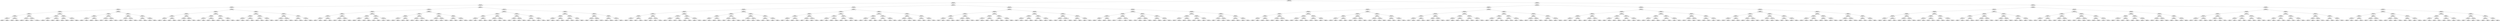 ## [header material...]
## Command to get the layout: "dot -Teps thisfile > thisfile.eps"
graph "test"
{
node [shape="rectangle", fontsize=10, width=".2", height=".2", margin=0];
graph[fontsize=8];

n000 [label="clustersize = 14060
splitting feature:
((0.552,-0.0871)-(-0.59,0.535))"] ;
n000 -- n001 ;
n001 [label="clustersize = 5064
splitting feature:
((0.292,0.83)-(-0.297,-0.786))"] ;
n001 -- n002 ;
n002 [label="clustersize = 1930
splitting feature:
((-0.987,0.808)-(0.0116,-0.984))"] ;
n002 -- n003 ;
n003 [label="clustersize = 753
splitting feature:
((-0.213,0.947)-(0.419,0.416))"] ;
n003 -- n004 ;
n004 [label="clustersize = 412
splitting feature:
((-0.0441,0.514)-(0.3,0.0545))"] ;
n004 -- n005 ;
n005 [label="clustersize = 314
splitting feature:
((-0.782,-0.64)-(0.735,0.516))"] ;
n005 -- n006 ;
n006 [label="clustersize = 181
splitting feature:
((-0.628,0.746)-(0.107,-0.465))"] ;
n006 -- n007 ;
n007 [label="clustersize = 23
splitting feature:
((-0.474,-0.228)-(-0.888,0.205))"] ;
n007 -- n008 ;
n008 [label="clustersize = 10
splitting feature:
((-0.759,-0.533)-(0.727,-0.268))"] ;
n008 -- n009 ;
n009 [label="clustersize = 5
pupil avg:
[-0.34854592 -0.2131736 ]"] ;
n008 -- n010 ;
n010 [label="clustersize = 5
pupil avg:
[-0.10305014  0.08800774]"] ;
n007 -- n011 ;
n011 [label="clustersize = 13
splitting feature:
((-0.565,-0.329)-(-0.493,0.965))"] ;
n011 -- n012 ;
n012 [label="clustersize = 5
pupil avg:
[ 0.10716212 -0.05133204]"] ;
n011 -- n013 ;
n013 [label="clustersize = 8
pupil avg:
[ 0.34806546  0.03403257]"] ;
n006 -- n014 ;
n014 [label="clustersize = 158
splitting feature:
((-0.358,0.42)-(-0.279,-0.523))"] ;
n014 -- n015 ;
n015 [label="clustersize = 73
splitting feature:
((0.651,-0.753)-(0.197,-0.813))"] ;
n015 -- n016 ;
n016 [label="clustersize = 19
pupil avg:
[ 0.63995331 -0.09742955]"] ;
n015 -- n017 ;
n017 [label="clustersize = 54
pupil avg:
[ 0.41494298 -0.08708668]"] ;
n014 -- n018 ;
n018 [label="clustersize = 85
splitting feature:
((-0.982,-0.34)-(0.00972,0.631))"] ;
n018 -- n019 ;
n019 [label="clustersize = 34
pupil avg:
[ 0.1747023  -0.05423757]"] ;
n018 -- n020 ;
n020 [label="clustersize = 51
pupil avg:
[  4.25430201e-01   3.90565503e-04]"] ;
n005 -- n021 ;
n021 [label="clustersize = 133
splitting feature:
((-0.0677,-0.325)-(-0.923,0.742))"] ;
n021 -- n022 ;
n022 [label="clustersize = 38
splitting feature:
((0.709,-0.769)-(-0.191,-0.68))"] ;
n022 -- n023 ;
n023 [label="clustersize = 15
splitting feature:
((0.552,-0.528)-(-0.815,0.16))"] ;
n023 -- n024 ;
n024 [label="clustersize = 4
pupil avg:
[ 0.38498917 -0.06098882]"] ;
n023 -- n025 ;
n025 [label="clustersize = 11
pupil avg:
[ 0.5896203  -0.07334165]"] ;
n022 -- n026 ;
n026 [label="clustersize = 23
splitting feature:
((-0.993,-0.749)-(-0.585,0.143))"] ;
n026 -- n027 ;
n027 [label="clustersize = 4
pupil avg:
[ 0.04873425  0.05823687]"] ;
n026 -- n028 ;
n028 [label="clustersize = 19
pupil avg:
[ 0.37393665  0.04524193]"] ;
n021 -- n029 ;
n029 [label="clustersize = 95
splitting feature:
((0.274,0.793)-(-0.766,-0.0791))"] ;
n029 -- n030 ;
n030 [label="clustersize = 50
splitting feature:
((0.881,0.556)-(0.193,-0.75))"] ;
n030 -- n031 ;
n031 [label="clustersize = 8
pupil avg:
[ 0.776698    0.00915358]"] ;
n030 -- n032 ;
n032 [label="clustersize = 42
pupil avg:
[ 0.5865944   0.02372783]"] ;
n029 -- n033 ;
n033 [label="clustersize = 45
splitting feature:
((-0.193,0.597)-(-0.122,0.288))"] ;
n033 -- n034 ;
n034 [label="clustersize = 32
pupil avg:
[ 0.54603321 -0.08976664]"] ;
n033 -- n035 ;
n035 [label="clustersize = 13
pupil avg:
[ 0.44535399 -0.03053973]"] ;
n004 -- n036 ;
n036 [label="clustersize = 98
splitting feature:
((0.632,0.341)-(-0.589,0.819))"] ;
n036 -- n037 ;
n037 [label="clustersize = 47
splitting feature:
((-0.767,-0.223)-(0.831,0.629))"] ;
n037 -- n038 ;
n038 [label="clustersize = 24
splitting feature:
((0.599,-0.0666)-(0.0842,-0.422))"] ;
n038 -- n039 ;
n039 [label="clustersize = 9
splitting feature:
((0.337,-0.0597)-(0.0872,0.205))"] ;
n039 -- n040 ;
n040 [label="clustersize = 5
pupil avg:
[ 0.54800384 -0.03565119]"] ;
n039 -- n041 ;
n041 [label="clustersize = 4
pupil avg:
[ 0.04511278 -0.01357143]"] ;
n038 -- n042 ;
n042 [label="clustersize = 15
splitting feature:
((0.756,-0.657)-(0.947,-0.302))"] ;
n042 -- n043 ;
n043 [label="clustersize = 8
pupil avg:
[ 0.69599651 -0.00608302]"] ;
n042 -- n044 ;
n044 [label="clustersize = 7
pupil avg:
[ 0.47138912 -0.05376965]"] ;
n037 -- n045 ;
n045 [label="clustersize = 23
splitting feature:
((-0.0652,-0.797)-(-0.705,-0.016))"] ;
n045 -- n046 ;
n046 [label="clustersize = 13
splitting feature:
((-0.454,-0.404)-(-0.282,0.455))"] ;
n046 -- n047 ;
n047 [label="clustersize = 5
pupil avg:
[-0.12216487  0.27703913]"] ;
n046 -- n048 ;
n048 [label="clustersize = 8
pupil avg:
[ 0.09327406  0.19162977]"] ;
n045 -- n049 ;
n049 [label="clustersize = 10
splitting feature:
((0.618,0.342)-(0.0307,0.606))"] ;
n049 -- n050 ;
n050 [label="clustersize = 5
pupil avg:
[ 0.29365079  0.19356798]"] ;
n049 -- n051 ;
n051 [label="clustersize = 5
pupil avg:
[ 0.69944444  0.12194444]"] ;
n036 -- n052 ;
n052 [label="clustersize = 51
splitting feature:
((-0.935,0.444)-(0.771,-0.501))"] ;
n052 -- n053 ;
n053 [label="clustersize = 30
splitting feature:
((-0.411,0.000836)-(-0.988,0.524))"] ;
n053 -- n054 ;
n054 [label="clustersize = 9
splitting feature:
((-0.27,-0.214)-(0.227,0.277))"] ;
n054 -- n055 ;
n055 [label="clustersize = 5
pupil avg:
[-0.30441441 -0.15501502]"] ;
n054 -- n056 ;
n056 [label="clustersize = 4
pupil avg:
[-0.17873467  0.10641026]"] ;
n053 -- n057 ;
n057 [label="clustersize = 21
splitting feature:
((-0.278,-0.7)-(0.402,0.185))"] ;
n057 -- n058 ;
n058 [label="clustersize = 13
pupil avg:
[ 0.07834651  0.02023687]"] ;
n057 -- n059 ;
n059 [label="clustersize = 8
pupil avg:
[ 0.32575481  0.05179999]"] ;
n052 -- n060 ;
n060 [label="clustersize = 21
splitting feature:
((0.551,-0.384)-(0.328,-0.481))"] ;
n060 -- n061 ;
n061 [label="clustersize = 9
splitting feature:
((0.712,0.847)-(0.588,0.219))"] ;
n061 -- n062 ;
n062 [label="clustersize = 5
pupil avg:
[-0.231417    0.17308142]"] ;
n061 -- n063 ;
n063 [label="clustersize = 4
pupil avg:
[ 0.12292627  0.23686636]"] ;
n060 -- n064 ;
n064 [label="clustersize = 12
splitting feature:
((0.919,-0.948)-(0.0895,0.456))"] ;
n064 -- n065 ;
n065 [label="clustersize = 6
pupil avg:
[-0.5091967   0.13346983]"] ;
n064 -- n066 ;
n066 [label="clustersize = 6
pupil avg:
[-0.30882183  0.02003325]"] ;
n003 -- n067 ;
n067 [label="clustersize = 341
splitting feature:
((-0.401,-0.47)-(0.563,0.432))"] ;
n067 -- n068 ;
n068 [label="clustersize = 144
splitting feature:
((0.254,0.033)-(-0.97,0.819))"] ;
n068 -- n069 ;
n069 [label="clustersize = 78
splitting feature:
((-0.0563,0.104)-(0.324,0.775))"] ;
n069 -- n070 ;
n070 [label="clustersize = 57
splitting feature:
((0.935,-0.582)-(-0.905,-0.161))"] ;
n070 -- n071 ;
n071 [label="clustersize = 17
splitting feature:
((0.533,0.373)-(0.204,0.694))"] ;
n071 -- n072 ;
n072 [label="clustersize = 9
pupil avg:
[-0.30562863  0.18726399]"] ;
n071 -- n073 ;
n073 [label="clustersize = 8
pupil avg:
[ 0.09862239  0.07850968]"] ;
n070 -- n074 ;
n074 [label="clustersize = 40
splitting feature:
((0.226,-0.946)-(0.373,0.273))"] ;
n074 -- n075 ;
n075 [label="clustersize = 8
pupil avg:
[-0.04926501 -0.0024728 ]"] ;
n074 -- n076 ;
n076 [label="clustersize = 32
pupil avg:
[ 0.17979489  0.07994381]"] ;
n069 -- n077 ;
n077 [label="clustersize = 21
splitting feature:
((0.393,-0.72)-(0.632,-0.42))"] ;
n077 -- n078 ;
n078 [label="clustersize = 8
splitting feature:
((0.421,-0.834)-(0.353,0.396))"] ;
n078 -- n079 ;
n079 [label="clustersize = 4
pupil avg:
[-0.13601172  0.32842163]"] ;
n078 -- n080 ;
n080 [label="clustersize = 4
pupil avg:
[ 0.61156899  0.17240537]"] ;
n077 -- n081 ;
n081 [label="clustersize = 13
splitting feature:
((-0.386,0.269)-(-0.33,-0.978))"] ;
n081 -- n082 ;
n082 [label="clustersize = 7
pupil avg:
[ 0.43643336  0.08956856]"] ;
n081 -- n083 ;
n083 [label="clustersize = 6
pupil avg:
[ 0.70770842  0.12897175]"] ;
n068 -- n084 ;
n084 [label="clustersize = 66
splitting feature:
((-0.507,-0.0094)-(-0.4,0.663))"] ;
n084 -- n085 ;
n085 [label="clustersize = 38
splitting feature:
((0.62,-0.758)-(0.16,-0.288))"] ;
n085 -- n086 ;
n086 [label="clustersize = 9
splitting feature:
((0.209,0.572)-(-0.154,-0.944))"] ;
n086 -- n087 ;
n087 [label="clustersize = 4
pupil avg:
[ 0.38682432  0.1536036 ]"] ;
n086 -- n088 ;
n088 [label="clustersize = 5
pupil avg:
[ 0.11186813  0.08062271]"] ;
n085 -- n089 ;
n089 [label="clustersize = 29
splitting feature:
((0.233,0.766)-(-0.00934,-0.635))"] ;
n089 -- n090 ;
n090 [label="clustersize = 19
pupil avg:
[ 0.60620976  0.10072985]"] ;
n089 -- n091 ;
n091 [label="clustersize = 10
pupil avg:
[ 0.25973998  0.06691423]"] ;
n084 -- n092 ;
n092 [label="clustersize = 28
splitting feature:
((-0.56,-0.102)-(0.61,-0.572))"] ;
n092 -- n093 ;
n093 [label="clustersize = 14
splitting feature:
((0.366,-0.829)-(0.95,-0.514))"] ;
n093 -- n094 ;
n094 [label="clustersize = 8
pupil avg:
[ 0.39800974 -0.08089922]"] ;
n093 -- n095 ;
n095 [label="clustersize = 6
pupil avg:
[ 0.51714218 -0.19284918]"] ;
n092 -- n096 ;
n096 [label="clustersize = 14
splitting feature:
((0.137,-0.968)-(0.765,-0.724))"] ;
n096 -- n097 ;
n097 [label="clustersize = 10
pupil avg:
[ 0.19978537  0.01262104]"] ;
n096 -- n098 ;
n098 [label="clustersize = 4
pupil avg:
[ 0.39294425 -0.13723384]"] ;
n067 -- n099 ;
n099 [label="clustersize = 197
splitting feature:
((0.27,0.636)-(0.295,0.0179))"] ;
n099 -- n100 ;
n100 [label="clustersize = 94
splitting feature:
((0.378,0.807)-(0.103,-0.0458))"] ;
n100 -- n101 ;
n101 [label="clustersize = 44
splitting feature:
((0.551,0.977)-(-0.891,0.137))"] ;
n101 -- n102 ;
n102 [label="clustersize = 25
splitting feature:
((-0.668,-0.291)-(-0.346,0.798))"] ;
n102 -- n103 ;
n103 [label="clustersize = 5
pupil avg:
[ 0.67307663  0.26353691]"] ;
n102 -- n104 ;
n104 [label="clustersize = 20
pupil avg:
[ 0.51112762  0.35043981]"] ;
n101 -- n105 ;
n105 [label="clustersize = 19
splitting feature:
((0.297,0.0128)-(0.00439,-0.482))"] ;
n105 -- n106 ;
n106 [label="clustersize = 11
pupil avg:
[ 0.67370177  0.1771066 ]"] ;
n105 -- n107 ;
n107 [label="clustersize = 8
pupil avg:
[ 0.42269085  0.13601311]"] ;
n100 -- n108 ;
n108 [label="clustersize = 50
splitting feature:
((0.539,0.784)-(0.883,-0.316))"] ;
n108 -- n109 ;
n109 [label="clustersize = 34
splitting feature:
((0.721,-0.612)-(-0.413,-0.877))"] ;
n109 -- n110 ;
n110 [label="clustersize = 20
pupil avg:
[ 0.38493645  0.23126596]"] ;
n109 -- n111 ;
n111 [label="clustersize = 14
pupil avg:
[ 0.57730758  0.16806443]"] ;
n108 -- n112 ;
n112 [label="clustersize = 16
splitting feature:
((0.52,-0.928)-(0.881,-0.803))"] ;
n112 -- n113 ;
n113 [label="clustersize = 9
pupil avg:
[ 0.31560641  0.26739991]"] ;
n112 -- n114 ;
n114 [label="clustersize = 7
pupil avg:
[-0.05021998  0.15247644]"] ;
n099 -- n115 ;
n115 [label="clustersize = 103
splitting feature:
((-0.868,0.256)-(-0.376,-0.543))"] ;
n115 -- n116 ;
n116 [label="clustersize = 65
splitting feature:
((0.566,0.174)-(-0.36,-0.963))"] ;
n116 -- n117 ;
n117 [label="clustersize = 47
splitting feature:
((-0.811,-0.169)-(0.735,0.689))"] ;
n117 -- n118 ;
n118 [label="clustersize = 27
pupil avg:
[ 0.26938761  0.1674614 ]"] ;
n117 -- n119 ;
n119 [label="clustersize = 20
pupil avg:
[ 0.2657881   0.33006148]"] ;
n116 -- n120 ;
n120 [label="clustersize = 18
splitting feature:
((-0.791,0.0819)-(-0.885,0.00236))"] ;
n120 -- n121 ;
n121 [label="clustersize = 6
pupil avg:
[ 0.00421876  0.13718544]"] ;
n120 -- n122 ;
n122 [label="clustersize = 12
pupil avg:
[ 0.34919252  0.01378951]"] ;
n115 -- n123 ;
n123 [label="clustersize = 38
splitting feature:
((-0.67,-0.118)-(0.841,0.76))"] ;
n123 -- n124 ;
n124 [label="clustersize = 22
splitting feature:
((0.32,-0.251)-(0.697,-0.422))"] ;
n124 -- n125 ;
n125 [label="clustersize = 18
pupil avg:
[-0.10347694  0.22713523]"] ;
n124 -- n126 ;
n126 [label="clustersize = 4
pupil avg:
[ 0.06987344  0.24096954]"] ;
n123 -- n127 ;
n127 [label="clustersize = 16
splitting feature:
((-0.271,-0.762)-(-0.486,0.933))"] ;
n127 -- n128 ;
n128 [label="clustersize = 6
pupil avg:
[ 0.32440207  0.33518159]"] ;
n127 -- n129 ;
n129 [label="clustersize = 10
pupil avg:
[ 0.01862398  0.29735583]"] ;
n002 -- n130 ;
n130 [label="clustersize = 1177
splitting feature:
((0.0883,0.956)-(-0.157,0.274))"] ;
n130 -- n131 ;
n131 [label="clustersize = 424
splitting feature:
((-0.331,-0.971)-(-0.69,-0.393))"] ;
n131 -- n132 ;
n132 [label="clustersize = 242
splitting feature:
((-0.722,0.971)-(0.437,-0.787))"] ;
n132 -- n133 ;
n133 [label="clustersize = 70
splitting feature:
((-0.93,0.059)-(-0.964,-0.994))"] ;
n133 -- n134 ;
n134 [label="clustersize = 22
splitting feature:
((0.567,0.224)-(-0.271,-0.934))"] ;
n134 -- n135 ;
n135 [label="clustersize = 10
splitting feature:
((0.73,0.478)-(0.118,-0.602))"] ;
n135 -- n136 ;
n136 [label="clustersize = 4
pupil avg:
[ 0.68058191  0.19254212]"] ;
n135 -- n137 ;
n137 [label="clustersize = 6
pupil avg:
[ 0.24264602  0.1848969 ]"] ;
n134 -- n138 ;
n138 [label="clustersize = 12
splitting feature:
((-0.968,-0.825)-(-0.957,0.738))"] ;
n138 -- n139 ;
n139 [label="clustersize = 6
pupil avg:
[-0.06084656 -0.03221663]"] ;
n138 -- n140 ;
n140 [label="clustersize = 6
pupil avg:
[ 0.25019631  0.21671635]"] ;
n133 -- n141 ;
n141 [label="clustersize = 48
splitting feature:
((0.344,0.863)-(-0.0122,-0.0115))"] ;
n141 -- n142 ;
n142 [label="clustersize = 28
splitting feature:
((-0.66,-0.987)-(0.0576,-0.861))"] ;
n142 -- n143 ;
n143 [label="clustersize = 20
pupil avg:
[ 0.70003011  0.1982765 ]"] ;
n142 -- n144 ;
n144 [label="clustersize = 8
pupil avg:
[ 0.85715614  0.33050015]"] ;
n141 -- n145 ;
n145 [label="clustersize = 20
splitting feature:
((0.728,-0.308)-(0.0465,-0.713))"] ;
n145 -- n146 ;
n146 [label="clustersize = 11
pupil avg:
[ 0.61278095  0.11881572]"] ;
n145 -- n147 ;
n147 [label="clustersize = 9
pupil avg:
[ 0.28480934  0.03783297]"] ;
n132 -- n148 ;
n148 [label="clustersize = 172
splitting feature:
((0.128,0.654)-(0.142,0.0636))"] ;
n148 -- n149 ;
n149 [label="clustersize = 80
splitting feature:
((0.644,-0.9)-(-0.19,-0.545))"] ;
n149 -- n150 ;
n150 [label="clustersize = 37
splitting feature:
((0.321,0.0626)-(-0.514,0.276))"] ;
n150 -- n151 ;
n151 [label="clustersize = 29
pupil avg:
[ 0.69981296  0.2999833 ]"] ;
n150 -- n152 ;
n152 [label="clustersize = 8
pupil avg:
[ 0.28691695  0.27504172]"] ;
n149 -- n153 ;
n153 [label="clustersize = 43
splitting feature:
((0.205,0.0586)-(-0.992,-0.182))"] ;
n153 -- n154 ;
n154 [label="clustersize = 32
pupil avg:
[ 0.47467327  0.25846715]"] ;
n153 -- n155 ;
n155 [label="clustersize = 11
pupil avg:
[ 0.00508366  0.00843753]"] ;
n148 -- n156 ;
n156 [label="clustersize = 92
splitting feature:
((-0.818,-0.465)-(0.0313,0.662))"] ;
n156 -- n157 ;
n157 [label="clustersize = 16
splitting feature:
((0.56,-0.576)-(-0.238,0.795))"] ;
n157 -- n158 ;
n158 [label="clustersize = 7
pupil avg:
[-0.2133916   0.18835165]"] ;
n157 -- n159 ;
n159 [label="clustersize = 9
pupil avg:
[ 0.04629635 -0.02813021]"] ;
n156 -- n160 ;
n160 [label="clustersize = 76
splitting feature:
((-0.321,-0.663)-(-0.464,0.0926))"] ;
n160 -- n161 ;
n161 [label="clustersize = 25
pupil avg:
[ 0.04474704  0.17428007]"] ;
n160 -- n162 ;
n162 [label="clustersize = 51
pupil avg:
[ 0.20989201  0.25161148]"] ;
n131 -- n163 ;
n163 [label="clustersize = 182
splitting feature:
((-0.554,-0.997)-(-0.385,-0.544))"] ;
n163 -- n164 ;
n164 [label="clustersize = 76
splitting feature:
((-0.524,-0.116)-(-0.271,-0.307))"] ;
n164 -- n165 ;
n165 [label="clustersize = 53
splitting feature:
((0.319,-0.969)-(-0.538,0.221))"] ;
n165 -- n166 ;
n166 [label="clustersize = 28
splitting feature:
((0.487,0.931)-(-0.144,-0.197))"] ;
n166 -- n167 ;
n167 [label="clustersize = 18
pupil avg:
[-0.3028268   0.28825431]"] ;
n166 -- n168 ;
n168 [label="clustersize = 10
pupil avg:
[-0.16466038  0.20930854]"] ;
n165 -- n169 ;
n169 [label="clustersize = 25
splitting feature:
((0.336,0.75)-(-0.227,-0.27))"] ;
n169 -- n170 ;
n170 [label="clustersize = 20
pupil avg:
[ 0.01522219  0.27193336]"] ;
n169 -- n171 ;
n171 [label="clustersize = 5
pupil avg:
[-0.46244612  0.06      ]"] ;
n164 -- n172 ;
n172 [label="clustersize = 23
splitting feature:
((-0.952,0.219)-(0.794,0.522))"] ;
n172 -- n173 ;
n173 [label="clustersize = 14
splitting feature:
((-0.999,-0.945)-(-0.0824,-0.17))"] ;
n173 -- n174 ;
n174 [label="clustersize = 7
pupil avg:
[ 0.56113288  0.17056564]"] ;
n173 -- n175 ;
n175 [label="clustersize = 7
pupil avg:
[ 0.0655634   0.13370962]"] ;
n172 -- n176 ;
n176 [label="clustersize = 9
splitting feature:
((-0.64,-0.118)-(0.191,0.0292))"] ;
n176 -- n177 ;
n177 [label="clustersize = 4
pupil avg:
[-0.32643648  0.21049399]"] ;
n176 -- n178 ;
n178 [label="clustersize = 5
pupil avg:
[ 0.06012345  0.32144409]"] ;
n163 -- n179 ;
n179 [label="clustersize = 106
splitting feature:
((-0.733,-0.292)-(-0.105,0.122))"] ;
n179 -- n180 ;
n180 [label="clustersize = 51
splitting feature:
((-0.212,-0.976)-(0.55,-0.623))"] ;
n180 -- n181 ;
n181 [label="clustersize = 23
splitting feature:
((0.264,0.252)-(-0.388,-0.225))"] ;
n181 -- n182 ;
n182 [label="clustersize = 16
pupil avg:
[ 0.03494544  0.19865342]"] ;
n181 -- n183 ;
n183 [label="clustersize = 7
pupil avg:
[-0.23750627  0.02122199]"] ;
n180 -- n184 ;
n184 [label="clustersize = 28
splitting feature:
((-0.638,-0.36)-(-0.599,-0.287))"] ;
n184 -- n185 ;
n185 [label="clustersize = 9
pupil avg:
[-0.05374978  0.17650322]"] ;
n184 -- n186 ;
n186 [label="clustersize = 19
pupil avg:
[ 0.33234607  0.20872734]"] ;
n179 -- n187 ;
n187 [label="clustersize = 55
splitting feature:
((0.1,0.884)-(0.269,0.0627))"] ;
n187 -- n188 ;
n188 [label="clustersize = 29
splitting feature:
((0.979,-0.642)-(-0.584,-0.211))"] ;
n188 -- n189 ;
n189 [label="clustersize = 8
pupil avg:
[ 0.70012599  0.22733292]"] ;
n188 -- n190 ;
n190 [label="clustersize = 21
pupil avg:
[ 0.34675561  0.1051211 ]"] ;
n187 -- n191 ;
n191 [label="clustersize = 26
splitting feature:
((0.103,0.379)-(-0.209,-0.358))"] ;
n191 -- n192 ;
n192 [label="clustersize = 20
pupil avg:
[ 0.18889296  0.22278561]"] ;
n191 -- n193 ;
n193 [label="clustersize = 6
pupil avg:
[-0.13836077  0.15655613]"] ;
n130 -- n194 ;
n194 [label="clustersize = 753
splitting feature:
((-0.916,0.437)-(-0.128,-0.736))"] ;
n194 -- n195 ;
n195 [label="clustersize = 189
splitting feature:
((0.456,-0.541)-(-0.822,0.937))"] ;
n195 -- n196 ;
n196 [label="clustersize = 113
splitting feature:
((0.782,0.519)-(-0.92,0.751))"] ;
n196 -- n197 ;
n197 [label="clustersize = 48
splitting feature:
((0.88,0.438)-(-0.357,0.765))"] ;
n197 -- n198 ;
n198 [label="clustersize = 16
splitting feature:
((0.0374,-0.399)-(0.103,-0.363))"] ;
n198 -- n199 ;
n199 [label="clustersize = 9
pupil avg:
[-0.1235126   0.16236809]"] ;
n198 -- n200 ;
n200 [label="clustersize = 7
pupil avg:
[-0.38910195  0.19012017]"] ;
n197 -- n201 ;
n201 [label="clustersize = 32
splitting feature:
((0.0229,0.0296)-(0.271,-0.23))"] ;
n201 -- n202 ;
n202 [label="clustersize = 21
pupil avg:
[ 0.08275594  0.11799058]"] ;
n201 -- n203 ;
n203 [label="clustersize = 11
pupil avg:
[-0.16489337  0.16943799]"] ;
n196 -- n204 ;
n204 [label="clustersize = 65
splitting feature:
((-0.15,0.0172)-(0.18,-0.74))"] ;
n204 -- n205 ;
n205 [label="clustersize = 54
splitting feature:
((-0.382,0.853)-(-0.676,-0.604))"] ;
n205 -- n206 ;
n206 [label="clustersize = 19
pupil avg:
[ 0.1942768   0.00546687]"] ;
n205 -- n207 ;
n207 [label="clustersize = 35
pupil avg:
[ 0.07305226  0.02973469]"] ;
n204 -- n208 ;
n208 [label="clustersize = 11
splitting feature:
((-0.521,-0.702)-(0.0258,-0.585))"] ;
n208 -- n209 ;
n209 [label="clustersize = 5
pupil avg:
[-0.15272989  0.1966954 ]"] ;
n208 -- n210 ;
n210 [label="clustersize = 6
pupil avg:
[ 0.04992423  0.18330311]"] ;
n195 -- n211 ;
n211 [label="clustersize = 76
splitting feature:
((-0.183,-0.261)-(-0.868,-0.989))"] ;
n211 -- n212 ;
n212 [label="clustersize = 54
splitting feature:
((-0.767,-0.779)-(-0.792,0.636))"] ;
n212 -- n213 ;
n213 [label="clustersize = 9
splitting feature:
((-0.274,-0.989)-(-0.897,0.388))"] ;
n213 -- n214 ;
n214 [label="clustersize = 4
pupil avg:
[-0.11582004 -0.1970857 ]"] ;
n213 -- n215 ;
n215 [label="clustersize = 5
pupil avg:
[ 0.03774865  0.04458288]"] ;
n212 -- n216 ;
n216 [label="clustersize = 45
splitting feature:
((0.926,0.99)-(-0.768,-0.666))"] ;
n216 -- n217 ;
n217 [label="clustersize = 16
pupil avg:
[ 0.30855038  0.01388732]"] ;
n216 -- n218 ;
n218 [label="clustersize = 29
pupil avg:
[ 0.14550067  0.02346944]"] ;
n211 -- n219 ;
n219 [label="clustersize = 22
splitting feature:
((0.123,0.755)-(-0.252,0.477))"] ;
n219 -- n220 ;
n220 [label="clustersize = 10
splitting feature:
((0.215,-0.92)-(0.739,0.989))"] ;
n220 -- n221 ;
n221 [label="clustersize = 5
pupil avg:
[ 0.53645673  0.02488437]"] ;
n220 -- n222 ;
n222 [label="clustersize = 5
pupil avg:
[ 0.58817568  0.20135135]"] ;
n219 -- n223 ;
n223 [label="clustersize = 12
splitting feature:
((0.278,-0.686)-(-0.321,-0.893))"] ;
n223 -- n224 ;
n224 [label="clustersize = 5
pupil avg:
[ 0.21457792  0.07766234]"] ;
n223 -- n225 ;
n225 [label="clustersize = 7
pupil avg:
[ 0.47176851 -0.06485985]"] ;
n194 -- n226 ;
n226 [label="clustersize = 564
splitting feature:
((0.177,-0.981)-(-0.381,0.279))"] ;
n226 -- n227 ;
n227 [label="clustersize = 304
splitting feature:
((-0.337,0.836)-(-0.427,-0.0947))"] ;
n227 -- n228 ;
n228 [label="clustersize = 72
splitting feature:
((-0.138,0.951)-(0.322,0.06))"] ;
n228 -- n229 ;
n229 [label="clustersize = 18
splitting feature:
((0.407,0.389)-(-0.0698,-0.761))"] ;
n229 -- n230 ;
n230 [label="clustersize = 8
pupil avg:
[ 0.4163308  0.180157 ]"] ;
n229 -- n231 ;
n231 [label="clustersize = 10
pupil avg:
[-0.04099326  0.05426405]"] ;
n228 -- n232 ;
n232 [label="clustersize = 54
splitting feature:
((-0.465,0.958)-(-0.651,0.503))"] ;
n232 -- n233 ;
n233 [label="clustersize = 18
pupil avg:
[ 0.01285541  0.14412476]"] ;
n232 -- n234 ;
n234 [label="clustersize = 36
pupil avg:
[-0.20366628  0.1313977 ]"] ;
n227 -- n235 ;
n235 [label="clustersize = 232
splitting feature:
((-0.397,0.831)-(-0.763,0.839))"] ;
n235 -- n236 ;
n236 [label="clustersize = 181
splitting feature:
((0.314,-0.559)-(0.0951,0.263))"] ;
n236 -- n237 ;
n237 [label="clustersize = 96
pupil avg:
[-0.35807036  0.2276478 ]"] ;
n236 -- n238 ;
n238 [label="clustersize = 85
pupil avg:
[-0.16547007  0.19162164]"] ;
n235 -- n239 ;
n239 [label="clustersize = 51
splitting feature:
((0.75,-0.753)-(0.193,0.9))"] ;
n239 -- n240 ;
n240 [label="clustersize = 16
pupil avg:
[-0.15057407  0.15594833]"] ;
n239 -- n241 ;
n241 [label="clustersize = 35
pupil avg:
[ 0.02765566  0.16517701]"] ;
n226 -- n242 ;
n242 [label="clustersize = 260
splitting feature:
((-0.105,0.864)-(-0.81,-0.209))"] ;
n242 -- n243 ;
n243 [label="clustersize = 192
splitting feature:
((-0.00256,-0.8)-(0.131,0.467))"] ;
n243 -- n244 ;
n244 [label="clustersize = 45
splitting feature:
((0.82,0.254)-(-0.784,-0.865))"] ;
n244 -- n245 ;
n245 [label="clustersize = 27
pupil avg:
[ 0.05712679  0.09661411]"] ;
n244 -- n246 ;
n246 [label="clustersize = 18
pupil avg:
[-0.16072223  0.13204664]"] ;
n243 -- n247 ;
n247 [label="clustersize = 147
splitting feature:
((0.139,-0.059)-(0.388,0.569))"] ;
n247 -- n248 ;
n248 [label="clustersize = 101
pupil avg:
[ 0.05400195  0.24017911]"] ;
n247 -- n249 ;
n249 [label="clustersize = 46
pupil avg:
[ 0.32602711  0.27711505]"] ;
n242 -- n250 ;
n250 [label="clustersize = 68
splitting feature:
((0.371,0.0597)-(0.8,0.278))"] ;
n250 -- n251 ;
n251 [label="clustersize = 58
splitting feature:
((-0.921,0.603)-(0.712,0.0743))"] ;
n251 -- n252 ;
n252 [label="clustersize = 10
pupil avg:
[-0.30791698 -0.02102559]"] ;
n251 -- n253 ;
n253 [label="clustersize = 48
pupil avg:
[-0.02889498  0.16550839]"] ;
n250 -- n254 ;
n254 [label="clustersize = 10
splitting feature:
((0.0307,0.735)-(-0.146,-0.745))"] ;
n254 -- n255 ;
n255 [label="clustersize = 5
pupil avg:
[-0.19812224  0.19721074]"] ;
n254 -- n256 ;
n256 [label="clustersize = 5
pupil avg:
[-0.57568987 -0.10242752]"] ;
n001 -- n257 ;
n257 [label="clustersize = 3134
splitting feature:
((-0.296,0.76)-(-0.137,-0.274))"] ;
n257 -- n258 ;
n258 [label="clustersize = 600
splitting feature:
((-0.317,0.47)-(0.201,-0.29))"] ;
n258 -- n259 ;
n259 [label="clustersize = 362
splitting feature:
((-0.482,-0.381)-(-0.964,-0.937))"] ;
n259 -- n260 ;
n260 [label="clustersize = 234
splitting feature:
((0.601,0.383)-(-0.773,-0.711))"] ;
n260 -- n261 ;
n261 [label="clustersize = 73
splitting feature:
((0.0269,-0.0241)-(-0.136,0.864))"] ;
n261 -- n262 ;
n262 [label="clustersize = 39
splitting feature:
((-0.901,0.24)-(-0.647,-0.776))"] ;
n262 -- n263 ;
n263 [label="clustersize = 24
splitting feature:
((-0.718,-0.494)-(-0.122,0.732))"] ;
n263 -- n264 ;
n264 [label="clustersize = 5
pupil avg:
[ 0.14457856 -0.03270499]"] ;
n263 -- n265 ;
n265 [label="clustersize = 19
pupil avg:
[ 0.40212039 -0.0586688 ]"] ;
n262 -- n266 ;
n266 [label="clustersize = 15
splitting feature:
((0.339,0.993)-(-0.773,-0.879))"] ;
n266 -- n267 ;
n267 [label="clustersize = 11
pupil avg:
[ 0.10169245  0.11437571]"] ;
n266 -- n268 ;
n268 [label="clustersize = 4
pupil avg:
[-0.11428571 -0.25263158]"] ;
n261 -- n269 ;
n269 [label="clustersize = 34
splitting feature:
((-0.36,0.481)-(0.215,0.356))"] ;
n269 -- n270 ;
n270 [label="clustersize = 25
splitting feature:
((0.15,0.158)-(0.136,0.688))"] ;
n270 -- n271 ;
n271 [label="clustersize = 12
pupil avg:
[ 0.27122246 -0.05921937]"] ;
n270 -- n272 ;
n272 [label="clustersize = 13
pupil avg:
[ 0.49965018 -0.11749483]"] ;
n269 -- n273 ;
n273 [label="clustersize = 9
splitting feature:
((0.775,-0.417)-(-0.81,0.526))"] ;
n273 -- n274 ;
n274 [label="clustersize = 5
pupil avg:
[ 0.4434353   0.15221397]"] ;
n273 -- n275 ;
n275 [label="clustersize = 4
pupil avg:
[ 0.73491141  0.05466501]"] ;
n260 -- n276 ;
n276 [label="clustersize = 161
splitting feature:
((-0.901,-0.662)-(-0.969,0.909))"] ;
n276 -- n277 ;
n277 [label="clustersize = 88
splitting feature:
((-0.272,0.777)-(-0.0877,-0.958))"] ;
n277 -- n278 ;
n278 [label="clustersize = 58
splitting feature:
((0.43,-0.733)-(-0.0367,0.201))"] ;
n278 -- n279 ;
n279 [label="clustersize = 6
pupil avg:
[ 0.50696248 -0.17334055]"] ;
n278 -- n280 ;
n280 [label="clustersize = 52
pupil avg:
[ 0.16248521 -0.12478838]"] ;
n277 -- n281 ;
n281 [label="clustersize = 30
splitting feature:
((-0.124,-0.803)-(0.515,0.0337))"] ;
n281 -- n282 ;
n282 [label="clustersize = 26
pupil avg:
[ 0.09774213 -0.11809916]"] ;
n281 -- n283 ;
n283 [label="clustersize = 4
pupil avg:
[-0.26216145 -0.00578323]"] ;
n276 -- n284 ;
n284 [label="clustersize = 73
splitting feature:
((-0.541,-0.839)-(0.535,-0.313))"] ;
n284 -- n285 ;
n285 [label="clustersize = 41
splitting feature:
((0.0155,0.854)-(-0.976,-0.826))"] ;
n285 -- n286 ;
n286 [label="clustersize = 32
pupil avg:
[ 0.15271369 -0.09583408]"] ;
n285 -- n287 ;
n287 [label="clustersize = 9
pupil avg:
[ 0.32310537 -0.19867767]"] ;
n284 -- n288 ;
n288 [label="clustersize = 32
splitting feature:
((-0.458,-0.997)-(0.0298,0.678))"] ;
n288 -- n289 ;
n289 [label="clustersize = 12
pupil avg:
[ 0.28268403 -0.15882255]"] ;
n288 -- n290 ;
n290 [label="clustersize = 20
pupil avg:
[ 0.47370313 -0.18794221]"] ;
n259 -- n291 ;
n291 [label="clustersize = 128
splitting feature:
((-0.392,0.75)-(0.518,0.459))"] ;
n291 -- n292 ;
n292 [label="clustersize = 96
splitting feature:
((-0.364,0.759)-(-0.393,0.393))"] ;
n292 -- n293 ;
n293 [label="clustersize = 55
splitting feature:
((-0.637,0.094)-(0.492,0.187))"] ;
n293 -- n294 ;
n294 [label="clustersize = 26
splitting feature:
((-0.981,0.688)-(0.222,-0.41))"] ;
n294 -- n295 ;
n295 [label="clustersize = 21
pupil avg:
[ 0.65938662 -0.06958466]"] ;
n294 -- n296 ;
n296 [label="clustersize = 5
pupil avg:
[ 0.78746387 -0.24707809]"] ;
n293 -- n297 ;
n297 [label="clustersize = 29
splitting feature:
((-0.0627,-0.102)-(0.174,0.911))"] ;
n297 -- n298 ;
n298 [label="clustersize = 19
pupil avg:
[ 0.48934397 -0.06940666]"] ;
n297 -- n299 ;
n299 [label="clustersize = 10
pupil avg:
[ 0.70250155  0.19251429]"] ;
n292 -- n300 ;
n300 [label="clustersize = 41
splitting feature:
((-0.114,0.217)-(-0.173,0.688))"] ;
n300 -- n301 ;
n301 [label="clustersize = 20
splitting feature:
((0.83,-0.624)-(-0.466,0.643))"] ;
n301 -- n302 ;
n302 [label="clustersize = 5
pupil avg:
[ 0.00777494 -0.0833175 ]"] ;
n301 -- n303 ;
n303 [label="clustersize = 15
pupil avg:
[ 0.22157674 -0.04677042]"] ;
n300 -- n304 ;
n304 [label="clustersize = 21
splitting feature:
((0.993,0.924)-(0.842,-0.611))"] ;
n304 -- n305 ;
n305 [label="clustersize = 7
pupil avg:
[ 0.26400334  0.20175105]"] ;
n304 -- n306 ;
n306 [label="clustersize = 14
pupil avg:
[ 0.53135699 -0.08264634]"] ;
n291 -- n307 ;
n307 [label="clustersize = 32
splitting feature:
((-0.201,-0.524)-(-0.78,-0.52))"] ;
n307 -- n308 ;
n308 [label="clustersize = 16
splitting feature:
((0.681,-0.0856)-(-0.313,0.957))"] ;
n308 -- n309 ;
n309 [label="clustersize = 8
splitting feature:
((-0.0413,-0.402)-(-0.0214,0.687))"] ;
n309 -- n310 ;
n310 [label="clustersize = 4
pupil avg:
[-0.48853106 -0.1514391 ]"] ;
n309 -- n311 ;
n311 [label="clustersize = 4
pupil avg:
[-0.01948671  0.18392064]"] ;
n308 -- n312 ;
n312 [label="clustersize = 8
splitting feature:
((-0.608,0.529)-(0.611,-0.445))"] ;
n312 -- n313 ;
n313 [label="clustersize = 4
pupil avg:
[ 0.00054201  0.15691057]"] ;
n312 -- n314 ;
n314 [label="clustersize = 4
pupil avg:
[ 0.47604167  0.06666667]"] ;
n307 -- n315 ;
n315 [label="clustersize = 16
splitting feature:
((-0.853,0.479)-(0.879,-0.82))"] ;
n315 -- n316 ;
n316 [label="clustersize = 8
splitting feature:
((-0.238,0.367)-(0.298,0.183))"] ;
n316 -- n317 ;
n317 [label="clustersize = 4
pupil avg:
[-0.00825719 -0.02221168]"] ;
n316 -- n318 ;
n318 [label="clustersize = 4
pupil avg:
[ 0.12194329  0.20804729]"] ;
n315 -- n319 ;
n319 [label="clustersize = 8
splitting feature:
((-0.614,-0.607)-(0.382,0.453))"] ;
n319 -- n320 ;
n320 [label="clustersize = 4
pupil avg:
[ 0.68784865  0.00163716]"] ;
n319 -- n321 ;
n321 [label="clustersize = 4
pupil avg:
[ 0.37166379  0.24759025]"] ;
n258 -- n322 ;
n322 [label="clustersize = 238
splitting feature:
((0.161,-0.898)-(-0.0141,0.612))"] ;
n322 -- n323 ;
n323 [label="clustersize = 114
splitting feature:
((-0.928,0.211)-(0.577,-0.676))"] ;
n323 -- n324 ;
n324 [label="clustersize = 43
splitting feature:
((-0.632,0.239)-(0.16,0.723))"] ;
n324 -- n325 ;
n325 [label="clustersize = 21
splitting feature:
((-0.934,-0.687)-(-0.935,-0.272))"] ;
n325 -- n326 ;
n326 [label="clustersize = 9
splitting feature:
((-0.936,0.562)-(0.632,-0.852))"] ;
n326 -- n327 ;
n327 [label="clustersize = 5
pupil avg:
[-0.24535522 -0.07711092]"] ;
n326 -- n328 ;
n328 [label="clustersize = 4
pupil avg:
[-0.68126421 -0.03153262]"] ;
n325 -- n329 ;
n329 [label="clustersize = 12
splitting feature:
((-0.823,0.201)-(-0.248,0.609))"] ;
n329 -- n330 ;
n330 [label="clustersize = 8
pupil avg:
[ 0.03547306  0.00270556]"] ;
n329 -- n331 ;
n331 [label="clustersize = 4
pupil avg:
[ 0.27311927 -0.22611073]"] ;
n324 -- n332 ;
n332 [label="clustersize = 22
splitting feature:
((-0.0205,0.533)-(0.0383,-0.517))"] ;
n332 -- n333 ;
n333 [label="clustersize = 8
splitting feature:
((0.255,-0.255)-(-0.838,0.647))"] ;
n333 -- n334 ;
n334 [label="clustersize = 4
pupil avg:
[ 0.25653866  0.21141577]"] ;
n333 -- n335 ;
n335 [label="clustersize = 4
pupil avg:
[ 0.74516687  0.05377493]"] ;
n332 -- n336 ;
n336 [label="clustersize = 14
splitting feature:
((-0.925,0.37)-(-0.0131,-0.286))"] ;
n336 -- n337 ;
n337 [label="clustersize = 10
pupil avg:
[ 0.20889485 -0.0674055 ]"] ;
n336 -- n338 ;
n338 [label="clustersize = 4
pupil avg:
[-0.06810777 -0.02305764]"] ;
n323 -- n339 ;
n339 [label="clustersize = 71
splitting feature:
((-0.757,0.651)-(-0.795,0.0833))"] ;
n339 -- n340 ;
n340 [label="clustersize = 16
splitting feature:
((-0.149,-0.154)-(-0.431,0.359))"] ;
n340 -- n341 ;
n341 [label="clustersize = 8
splitting feature:
((-0.416,0.657)-(0.334,0.899))"] ;
n341 -- n342 ;
n342 [label="clustersize = 4
pupil avg:
[-0.74095238 -0.03619048]"] ;
n341 -- n343 ;
n343 [label="clustersize = 4
pupil avg:
[-0.46232708  0.31000172]"] ;
n340 -- n344 ;
n344 [label="clustersize = 8
splitting feature:
((0.274,0.881)-(-0.764,-0.196))"] ;
n344 -- n345 ;
n345 [label="clustersize = 4
pupil avg:
[-0.05752075  0.25369594]"] ;
n344 -- n346 ;
n346 [label="clustersize = 4
pupil avg:
[-0.40274578  0.36549539]"] ;
n339 -- n347 ;
n347 [label="clustersize = 55
splitting feature:
((-0.949,-0.336)-(-0.173,-0.561))"] ;
n347 -- n348 ;
n348 [label="clustersize = 12
splitting feature:
((-0.911,0.819)-(-0.848,0.945))"] ;
n348 -- n349 ;
n349 [label="clustersize = 6
pupil avg:
[-0.03323897  0.30587472]"] ;
n348 -- n350 ;
n350 [label="clustersize = 6
pupil avg:
[-0.70894383  0.21577381]"] ;
n347 -- n351 ;
n351 [label="clustersize = 43
splitting feature:
((0.872,-0.62)-(0.861,0.491))"] ;
n351 -- n352 ;
n352 [label="clustersize = 34
pupil avg:
[-0.10913489  0.27165098]"] ;
n351 -- n353 ;
n353 [label="clustersize = 9
pupil avg:
[ 0.08369893  0.08921701]"] ;
n322 -- n354 ;
n354 [label="clustersize = 124
splitting feature:
((-0.223,0.594)-(-0.305,0.444))"] ;
n354 -- n355 ;
n355 [label="clustersize = 56
splitting feature:
((0.0168,0.219)-(-0.247,-0.628))"] ;
n355 -- n356 ;
n356 [label="clustersize = 36
splitting feature:
((-0.128,-0.396)-(0.135,-0.679))"] ;
n356 -- n357 ;
n357 [label="clustersize = 20
splitting feature:
((0.633,-0.636)-(0.218,0.559))"] ;
n357 -- n358 ;
n358 [label="clustersize = 7
pupil avg:
[ 0.60671064 -0.21556429]"] ;
n357 -- n359 ;
n359 [label="clustersize = 13
pupil avg:
[ 0.50427761  0.01718714]"] ;
n356 -- n360 ;
n360 [label="clustersize = 16
splitting feature:
((0.381,-0.802)-(-0.879,-0.374))"] ;
n360 -- n361 ;
n361 [label="clustersize = 7
pupil avg:
[ 0.03383301  0.231989  ]"] ;
n360 -- n362 ;
n362 [label="clustersize = 9
pupil avg:
[ 0.23353966 -0.00887327]"] ;
n355 -- n363 ;
n363 [label="clustersize = 20
splitting feature:
((0.0341,0.152)-(-0.692,-0.0688))"] ;
n363 -- n364 ;
n364 [label="clustersize = 8
splitting feature:
((-0.67,0.842)-(-0.848,-0.188))"] ;
n364 -- n365 ;
n365 [label="clustersize = 4
pupil avg:
[-0.59178744  0.13015873]"] ;
n364 -- n366 ;
n366 [label="clustersize = 4
pupil avg:
[-0.16327757 -0.03162705]"] ;
n363 -- n367 ;
n367 [label="clustersize = 12
splitting feature:
((-0.0559,0.399)-(0.0684,0.63))"] ;
n367 -- n368 ;
n368 [label="clustersize = 4
pupil avg:
[ 0.11257123 -0.12825855]"] ;
n367 -- n369 ;
n369 [label="clustersize = 8
pupil avg:
[ 0.59318927 -0.0146034 ]"] ;
n354 -- n370 ;
n370 [label="clustersize = 68
splitting feature:
((0.49,0.475)-(-0.662,-0.473))"] ;
n370 -- n371 ;
n371 [label="clustersize = 33
splitting feature:
((-0.468,-0.508)-(0.24,-0.357))"] ;
n371 -- n372 ;
n372 [label="clustersize = 8
splitting feature:
((0.569,-0.682)-(0.658,0.518))"] ;
n372 -- n373 ;
n373 [label="clustersize = 4
pupil avg:
[ 0.63667214  0.19264733]"] ;
n372 -- n374 ;
n374 [label="clustersize = 4
pupil avg:
[ 0.36267781  0.18915363]"] ;
n371 -- n375 ;
n375 [label="clustersize = 25
splitting feature:
((-0.0648,0.852)-(-0.442,-0.266))"] ;
n375 -- n376 ;
n376 [label="clustersize = 10
pupil avg:
[ 0.12495083  0.15293954]"] ;
n375 -- n377 ;
n377 [label="clustersize = 15
pupil avg:
[ 0.01598629  0.2898725 ]"] ;
n370 -- n378 ;
n378 [label="clustersize = 35
splitting feature:
((0.15,-0.64)-(-0.145,-0.139))"] ;
n378 -- n379 ;
n379 [label="clustersize = 17
splitting feature:
((0.607,0.118)-(-0.864,-0.266))"] ;
n379 -- n380 ;
n380 [label="clustersize = 8
pupil avg:
[ 0.12842487  0.24239268]"] ;
n379 -- n381 ;
n381 [label="clustersize = 9
pupil avg:
[-0.28546183  0.12737441]"] ;
n378 -- n382 ;
n382 [label="clustersize = 18
splitting feature:
((-0.856,-0.831)-(0.973,0.918))"] ;
n382 -- n383 ;
n383 [label="clustersize = 13
pupil avg:
[ 0.1487081  -0.01783316]"] ;
n382 -- n384 ;
n384 [label="clustersize = 5
pupil avg:
[-0.2443261   0.00531709]"] ;
n257 -- n385 ;
n385 [label="clustersize = 2534
splitting feature:
((-0.996,0.552)-(-0.961,-0.683))"] ;
n385 -- n386 ;
n386 [label="clustersize = 1083
splitting feature:
((0.743,-0.357)-(-0.206,0.779))"] ;
n386 -- n387 ;
n387 [label="clustersize = 423
splitting feature:
((-0.88,0.296)-(0.537,0.00222))"] ;
n387 -- n388 ;
n388 [label="clustersize = 145
splitting feature:
((-0.891,0.773)-(-0.394,0.273))"] ;
n388 -- n389 ;
n389 [label="clustersize = 81
splitting feature:
((-0.0268,0.549)-(-0.957,-0.211))"] ;
n389 -- n390 ;
n390 [label="clustersize = 54
splitting feature:
((-0.221,-0.906)-(-0.796,0.952))"] ;
n390 -- n391 ;
n391 [label="clustersize = 43
pupil avg:
[ 0.17415876  0.04041872]"] ;
n390 -- n392 ;
n392 [label="clustersize = 11
pupil avg:
[ 0.3893877  0.1854727]"] ;
n389 -- n393 ;
n393 [label="clustersize = 27
splitting feature:
((-0.954,-0.014)-(-0.114,-0.503))"] ;
n393 -- n394 ;
n394 [label="clustersize = 18
pupil avg:
[ 0.13791715  0.10898999]"] ;
n393 -- n395 ;
n395 [label="clustersize = 9
pupil avg:
[-0.23354453  0.06947049]"] ;
n388 -- n396 ;
n396 [label="clustersize = 64
splitting feature:
((0.314,-0.352)-(-0.259,-0.175))"] ;
n396 -- n397 ;
n397 [label="clustersize = 31
splitting feature:
((-0.872,-0.676)-(0.0129,0.94))"] ;
n397 -- n398 ;
n398 [label="clustersize = 17
pupil avg:
[-0.25805425  0.20008501]"] ;
n397 -- n399 ;
n399 [label="clustersize = 14
pupil avg:
[ 0.10406772  0.09794161]"] ;
n396 -- n400 ;
n400 [label="clustersize = 33
splitting feature:
((0.545,0.233)-(0.919,-0.806))"] ;
n400 -- n401 ;
n401 [label="clustersize = 19
pupil avg:
[ 0.02190803 -0.08056046]"] ;
n400 -- n402 ;
n402 [label="clustersize = 14
pupil avg:
[-0.22179841 -0.12775844]"] ;
n387 -- n403 ;
n403 [label="clustersize = 278
splitting feature:
((-0.302,-0.751)-(0.172,0.586))"] ;
n403 -- n404 ;
n404 [label="clustersize = 166
splitting feature:
((0.45,0.474)-(-0.621,-0.764))"] ;
n404 -- n405 ;
n405 [label="clustersize = 68
splitting feature:
((0.771,-0.227)-(-0.71,-0.0024))"] ;
n405 -- n406 ;
n406 [label="clustersize = 52
pupil avg:
[-0.30633188  0.2647667 ]"] ;
n405 -- n407 ;
n407 [label="clustersize = 16
pupil avg:
[-0.09039134  0.18056585]"] ;
n404 -- n408 ;
n408 [label="clustersize = 98
splitting feature:
((0.0144,0.468)-(0.0812,-0.451))"] ;
n408 -- n409 ;
n409 [label="clustersize = 9
pupil avg:
[-0.02425199 -0.06391907]"] ;
n408 -- n410 ;
n410 [label="clustersize = 89
pupil avg:
[-0.41704022  0.07277421]"] ;
n403 -- n411 ;
n411 [label="clustersize = 112
splitting feature:
((0.191,0.833)-(-0.0395,-0.984))"] ;
n411 -- n412 ;
n412 [label="clustersize = 33
splitting feature:
((0.267,-0.0396)-(0.106,0.763))"] ;
n412 -- n413 ;
n413 [label="clustersize = 21
pupil avg:
[-0.16191272  0.16315234]"] ;
n412 -- n414 ;
n414 [label="clustersize = 12
pupil avg:
[ 0.33643032  0.23316048]"] ;
n411 -- n415 ;
n415 [label="clustersize = 79
splitting feature:
((0.192,0.342)-(-0.899,0.639))"] ;
n415 -- n416 ;
n416 [label="clustersize = 69
pupil avg:
[-0.22774688  0.19997943]"] ;
n415 -- n417 ;
n417 [label="clustersize = 10
pupil avg:
[ 0.08736488  0.04250144]"] ;
n386 -- n418 ;
n418 [label="clustersize = 660
splitting feature:
((0.64,0.337)-(-0.88,0.734))"] ;
n418 -- n419 ;
n419 [label="clustersize = 190
splitting feature:
((0.007,0.792)-(0.614,-0.528))"] ;
n419 -- n420 ;
n420 [label="clustersize = 138
splitting feature:
((-0.492,0.173)-(-0.971,-0.333))"] ;
n420 -- n421 ;
n421 [label="clustersize = 111
splitting feature:
((-0.886,0.105)-(-0.545,0.992))"] ;
n421 -- n422 ;
n422 [label="clustersize = 59
pupil avg:
[ 0.02478898  0.01772636]"] ;
n421 -- n423 ;
n423 [label="clustersize = 52
pupil avg:
[-0.08210001  0.12061735]"] ;
n420 -- n424 ;
n424 [label="clustersize = 27
splitting feature:
((-0.99,0.187)-(0.209,0.024))"] ;
n424 -- n425 ;
n425 [label="clustersize = 11
pupil avg:
[ 0.28728143 -0.10516722]"] ;
n424 -- n426 ;
n426 [label="clustersize = 16
pupil avg:
[ 0.08250659  0.0089079 ]"] ;
n419 -- n427 ;
n427 [label="clustersize = 52
splitting feature:
((-0.514,-0.766)-(-0.598,-0.404))"] ;
n427 -- n428 ;
n428 [label="clustersize = 24
splitting feature:
((0.733,0.163)-(-0.368,-0.922))"] ;
n428 -- n429 ;
n429 [label="clustersize = 7
pupil avg:
[-0.27806169  0.23477903]"] ;
n428 -- n430 ;
n430 [label="clustersize = 17
pupil avg:
[-0.45250359  0.20366491]"] ;
n427 -- n431 ;
n431 [label="clustersize = 28
splitting feature:
((-0.189,-0.545)-(0.794,0.556))"] ;
n431 -- n432 ;
n432 [label="clustersize = 24
pupil avg:
[-0.08065243  0.12403026]"] ;
n431 -- n433 ;
n433 [label="clustersize = 4
pupil avg:
[ 0.48506494  0.22943723]"] ;
n418 -- n434 ;
n434 [label="clustersize = 470
splitting feature:
((-0.236,-0.561)-(0.0838,0.566))"] ;
n434 -- n435 ;
n435 [label="clustersize = 264
splitting feature:
((-0.428,0.909)-(-0.914,0.613))"] ;
n435 -- n436 ;
n436 [label="clustersize = 48
splitting feature:
((0.495,0.987)-(-0.9,0.183))"] ;
n436 -- n437 ;
n437 [label="clustersize = 18
pupil avg:
[-0.41272238  0.16697372]"] ;
n436 -- n438 ;
n438 [label="clustersize = 30
pupil avg:
[ 0.00013189  0.00182079]"] ;
n435 -- n439 ;
n439 [label="clustersize = 216
splitting feature:
((-0.0903,0.0113)-(-0.000442,-0.579))"] ;
n439 -- n440 ;
n440 [label="clustersize = 177
pupil avg:
[ 0.11984468 -0.02471274]"] ;
n439 -- n441 ;
n441 [label="clustersize = 39
pupil avg:
[ 0.02684319  0.03224587]"] ;
n434 -- n442 ;
n442 [label="clustersize = 206
splitting feature:
((-0.96,0.758)-(-0.507,-0.332))"] ;
n442 -- n443 ;
n443 [label="clustersize = 131
splitting feature:
((-0.959,0.765)-(0.317,-0.107))"] ;
n443 -- n444 ;
n444 [label="clustersize = 102
pupil avg:
[ 0.37395518 -0.0192214 ]"] ;
n443 -- n445 ;
n445 [label="clustersize = 29
pupil avg:
[ 0.18410568  0.04227883]"] ;
n442 -- n446 ;
n446 [label="clustersize = 75
splitting feature:
((0.1,0.276)-(0.166,0.00665))"] ;
n446 -- n447 ;
n447 [label="clustersize = 40
pupil avg:
[ 0.18374498  0.00411938]"] ;
n446 -- n448 ;
n448 [label="clustersize = 35
pupil avg:
[-0.04773246  0.00310135]"] ;
n385 -- n449 ;
n449 [label="clustersize = 1451
splitting feature:
((0.303,0.4)-(-0.993,0.155))"] ;
n449 -- n450 ;
n450 [label="clustersize = 825
splitting feature:
((-0.194,0.431)-(0.496,-0.868))"] ;
n450 -- n451 ;
n451 [label="clustersize = 396
splitting feature:
((-0.271,-0.575)-(0.038,0.977))"] ;
n451 -- n452 ;
n452 [label="clustersize = 330
splitting feature:
((0.106,-0.0613)-(-0.272,-0.468))"] ;
n452 -- n453 ;
n453 [label="clustersize = 177
splitting feature:
((-0.0157,0.889)-(0.74,-0.77))"] ;
n453 -- n454 ;
n454 [label="clustersize = 101
pupil avg:
[-0.02830073  0.08399122]"] ;
n453 -- n455 ;
n455 [label="clustersize = 76
pupil avg:
[-0.24315323  0.10069512]"] ;
n452 -- n456 ;
n456 [label="clustersize = 153
splitting feature:
((0.113,0.826)-(0.552,0.372))"] ;
n456 -- n457 ;
n457 [label="clustersize = 43
pupil avg:
[-0.09552879  0.07008378]"] ;
n456 -- n458 ;
n458 [label="clustersize = 110
pupil avg:
[-0.37367725 -0.0410388 ]"] ;
n451 -- n459 ;
n459 [label="clustersize = 66
splitting feature:
((0.34,-0.161)-(0.0305,0.844))"] ;
n459 -- n460 ;
n460 [label="clustersize = 32
splitting feature:
((0.0819,0.78)-(-0.637,-0.155))"] ;
n460 -- n461 ;
n461 [label="clustersize = 19
pupil avg:
[ 0.15042517  0.15719708]"] ;
n460 -- n462 ;
n462 [label="clustersize = 13
pupil avg:
[ -1.32592411e-01  -9.31451400e-05]"] ;
n459 -- n463 ;
n463 [label="clustersize = 34
splitting feature:
((-0.472,0.977)-(0.714,-0.382))"] ;
n463 -- n464 ;
n464 [label="clustersize = 16
pupil avg:
[ 0.35242289 -0.07494024]"] ;
n463 -- n465 ;
n465 [label="clustersize = 18
pupil avg:
[ 0.17902649  0.1308579 ]"] ;
n450 -- n466 ;
n466 [label="clustersize = 429
splitting feature:
((0.208,0.684)-(-0.128,0.217))"] ;
n466 -- n467 ;
n467 [label="clustersize = 77
splitting feature:
((-0.819,0.721)-(0.0118,-0.0126))"] ;
n467 -- n468 ;
n468 [label="clustersize = 8
splitting feature:
((0.124,0.528)-(-0.441,-0.732))"] ;
n468 -- n469 ;
n469 [label="clustersize = 4
pupil avg:
[ 0.21724117  0.16865748]"] ;
n468 -- n470 ;
n470 [label="clustersize = 4
pupil avg:
[ 0.86807489  0.30668295]"] ;
n467 -- n471 ;
n471 [label="clustersize = 69
splitting feature:
((-0.817,0.989)-(0.00206,0.816))"] ;
n471 -- n472 ;
n472 [label="clustersize = 17
pupil avg:
[-0.36522449  0.2991935 ]"] ;
n471 -- n473 ;
n473 [label="clustersize = 52
pupil avg:
[-0.18270308  0.22631023]"] ;
n466 -- n474 ;
n474 [label="clustersize = 352
splitting feature:
((-0.0103,-0.465)-(0.111,-0.195))"] ;
n474 -- n475 ;
n475 [label="clustersize = 152
splitting feature:
((0.28,-0.406)-(-0.245,-0.959))"] ;
n475 -- n476 ;
n476 [label="clustersize = 102
pupil avg:
[-0.38480245  0.16624491]"] ;
n475 -- n477 ;
n477 [label="clustersize = 50
pupil avg:
[-0.49967946  0.05208094]"] ;
n474 -- n478 ;
n478 [label="clustersize = 200
splitting feature:
((0.0426,0.67)-(0.494,0.342))"] ;
n478 -- n479 ;
n479 [label="clustersize = 59
pupil avg:
[-0.18191863  0.18044159]"] ;
n478 -- n480 ;
n480 [label="clustersize = 141
pupil avg:
[-0.36706515  0.26112933]"] ;
n449 -- n481 ;
n481 [label="clustersize = 626
splitting feature:
((0.583,-0.866)-(-0.0388,0.951))"] ;
n481 -- n482 ;
n482 [label="clustersize = 420
splitting feature:
((-0.491,-0.47)-(0.014,0.135))"] ;
n482 -- n483 ;
n483 [label="clustersize = 198
splitting feature:
((-0.46,-0.852)-(-0.356,-0.0308))"] ;
n483 -- n484 ;
n484 [label="clustersize = 90
splitting feature:
((-0.365,-0.11)-(0.437,-0.65))"] ;
n484 -- n485 ;
n485 [label="clustersize = 65
pupil avg:
[-0.41130991 -0.18705097]"] ;
n484 -- n486 ;
n486 [label="clustersize = 25
pupil avg:
[-0.33828481  0.02393263]"] ;
n483 -- n487 ;
n487 [label="clustersize = 108
splitting feature:
((0.258,-0.303)-(-0.995,-0.878))"] ;
n487 -- n488 ;
n488 [label="clustersize = 46
pupil avg:
[-0.19819256 -0.11089555]"] ;
n487 -- n489 ;
n489 [label="clustersize = 62
pupil avg:
[-0.2894422  -0.19000503]"] ;
n482 -- n490 ;
n490 [label="clustersize = 222
splitting feature:
((-0.0878,-0.353)-(0.16,-0.0727))"] ;
n490 -- n491 ;
n491 [label="clustersize = 137
splitting feature:
((-0.583,-0.162)-(-0.78,0.65))"] ;
n491 -- n492 ;
n492 [label="clustersize = 95
pupil avg:
[-0.36326144 -0.00377317]"] ;
n491 -- n493 ;
n493 [label="clustersize = 42
pupil avg:
[-0.23139581 -0.02876819]"] ;
n490 -- n494 ;
n494 [label="clustersize = 85
splitting feature:
((0.748,0.453)-(-0.844,0.63))"] ;
n494 -- n495 ;
n495 [label="clustersize = 48
pupil avg:
[-0.24136235  0.10617834]"] ;
n494 -- n496 ;
n496 [label="clustersize = 37
pupil avg:
[-0.03306147  0.04788636]"] ;
n481 -- n497 ;
n497 [label="clustersize = 206
splitting feature:
((-0.433,-0.258)-(0.0302,0.301))"] ;
n497 -- n498 ;
n498 [label="clustersize = 112
splitting feature:
((0.156,-0.0485)-(-0.841,0.869))"] ;
n498 -- n499 ;
n499 [label="clustersize = 72
splitting feature:
((-0.47,0.827)-(-0.252,-0.924))"] ;
n499 -- n500 ;
n500 [label="clustersize = 7
pupil avg:
[ 0.26448936 -0.22472371]"] ;
n499 -- n501 ;
n501 [label="clustersize = 65
pupil avg:
[-0.1276984  -0.09176774]"] ;
n498 -- n502 ;
n502 [label="clustersize = 40
splitting feature:
((-0.375,-0.769)-(-0.558,-0.33))"] ;
n502 -- n503 ;
n503 [label="clustersize = 19
pupil avg:
[-0.34472623 -0.15327368]"] ;
n502 -- n504 ;
n504 [label="clustersize = 21
pupil avg:
[-0.2287838  -0.02088312]"] ;
n497 -- n505 ;
n505 [label="clustersize = 94
splitting feature:
((0.169,-0.68)-(-0.895,0.507))"] ;
n505 -- n506 ;
n506 [label="clustersize = 67
splitting feature:
((-0.264,0.371)-(-0.756,0.941))"] ;
n506 -- n507 ;
n507 [label="clustersize = 52
pupil avg:
[-0.05058545  0.01550096]"] ;
n506 -- n508 ;
n508 [label="clustersize = 15
pupil avg:
[-0.36997355 -0.01188904]"] ;
n505 -- n509 ;
n509 [label="clustersize = 27
splitting feature:
((-0.99,-0.326)-(-0.438,-0.84))"] ;
n509 -- n510 ;
n510 [label="clustersize = 19
pupil avg:
[-0.01137835 -0.01331898]"] ;
n509 -- n511 ;
n511 [label="clustersize = 8
pupil avg:
[ 0.42460441  0.09454203]"] ;
n000 -- n512 ;
n512 [label="clustersize = 8996
splitting feature:
((-0.234,-0.243)-(0.179,0.219))"] ;
n512 -- n513 ;
n513 [label="clustersize = 4939
splitting feature:
((-0.386,-0.82)-(-0.648,0.241))"] ;
n513 -- n514 ;
n514 [label="clustersize = 2149
splitting feature:
((-0.0962,0.966)-(0.187,-0.45))"] ;
n514 -- n515 ;
n515 [label="clustersize = 913
splitting feature:
((-0.179,0.657)-(-0.227,-0.879))"] ;
n515 -- n516 ;
n516 [label="clustersize = 440
splitting feature:
((0.306,0.784)-(-0.388,-0.393))"] ;
n516 -- n517 ;
n517 [label="clustersize = 107
splitting feature:
((0.451,0.806)-(-0.335,-0.775))"] ;
n517 -- n518 ;
n518 [label="clustersize = 43
splitting feature:
((0.511,0.157)-(0.987,0.706))"] ;
n518 -- n519 ;
n519 [label="clustersize = 13
splitting feature:
((0.293,0.617)-(0.33,0.987))"] ;
n519 -- n520 ;
n520 [label="clustersize = 8
pupil avg:
[ 0.57816919  0.02233421]"] ;
n519 -- n521 ;
n521 [label="clustersize = 5
pupil avg:
[ 0.23630536 -0.07081112]"] ;
n518 -- n522 ;
n522 [label="clustersize = 30
splitting feature:
((0.0126,0.346)-(-0.68,0.785))"] ;
n522 -- n523 ;
n523 [label="clustersize = 15
pupil avg:
[-0.0900408  -0.08792065]"] ;
n522 -- n524 ;
n524 [label="clustersize = 15
pupil avg:
[ 0.3144462  -0.05442452]"] ;
n517 -- n525 ;
n525 [label="clustersize = 64
splitting feature:
((-0.633,-0.888)-(-0.537,-0.393))"] ;
n525 -- n526 ;
n526 [label="clustersize = 39
splitting feature:
((-0.274,-0.174)-(0.335,0.915))"] ;
n526 -- n527 ;
n527 [label="clustersize = 13
pupil avg:
[ 0.30281092 -0.08646001]"] ;
n526 -- n528 ;
n528 [label="clustersize = 26
pupil avg:
[ 0.67482995 -0.05156902]"] ;
n525 -- n529 ;
n529 [label="clustersize = 25
splitting feature:
((-0.885,-0.514)-(-0.37,-0.951))"] ;
n529 -- n530 ;
n530 [label="clustersize = 15
pupil avg:
[ 0.14765409 -0.1988497 ]"] ;
n529 -- n531 ;
n531 [label="clustersize = 10
pupil avg:
[ 0.5456406  -0.08997485]"] ;
n516 -- n532 ;
n532 [label="clustersize = 333
splitting feature:
((-0.405,0.964)-(-0.0865,-0.328))"] ;
n532 -- n533 ;
n533 [label="clustersize = 144
splitting feature:
((-0.369,0.917)-(-0.532,0.176))"] ;
n533 -- n534 ;
n534 [label="clustersize = 100
splitting feature:
((-0.261,-0.339)-(-0.299,0.987))"] ;
n534 -- n535 ;
n535 [label="clustersize = 38
pupil avg:
[ 0.1342328  -0.19881744]"] ;
n534 -- n536 ;
n536 [label="clustersize = 62
pupil avg:
[ 0.40410277 -0.18794911]"] ;
n533 -- n537 ;
n537 [label="clustersize = 44
splitting feature:
((0.312,-0.35)-(-0.116,0.373))"] ;
n537 -- n538 ;
n538 [label="clustersize = 16
pupil avg:
[-0.0198729  -0.25289799]"] ;
n537 -- n539 ;
n539 [label="clustersize = 28
pupil avg:
[ 0.13520783 -0.18315309]"] ;
n532 -- n540 ;
n540 [label="clustersize = 189
splitting feature:
((-0.28,0.728)-(-0.47,0.0306))"] ;
n540 -- n541 ;
n541 [label="clustersize = 92
splitting feature:
((-0.0974,-0.678)-(-0.441,0.299))"] ;
n541 -- n542 ;
n542 [label="clustersize = 42
pupil avg:
[ 0.03627714 -0.17801657]"] ;
n541 -- n543 ;
n543 [label="clustersize = 50
pupil avg:
[ 0.27040281 -0.14803291]"] ;
n540 -- n544 ;
n544 [label="clustersize = 97
splitting feature:
((0.39,0.39)-(-0.55,-0.236))"] ;
n544 -- n545 ;
n545 [label="clustersize = 13
pupil avg:
[ 0.19528859 -0.02407796]"] ;
n544 -- n546 ;
n546 [label="clustersize = 84
pupil avg:
[-0.07054399 -0.19046187]"] ;
n515 -- n547 ;
n547 [label="clustersize = 473
splitting feature:
((-0.457,-0.159)-(-0.187,0.511))"] ;
n547 -- n548 ;
n548 [label="clustersize = 263
splitting feature:
((-0.489,0.298)-(-0.374,-0.458))"] ;
n548 -- n549 ;
n549 [label="clustersize = 67
splitting feature:
((-0.34,0.556)-(0.28,-0.0189))"] ;
n549 -- n550 ;
n550 [label="clustersize = 54
splitting feature:
((-0.148,0.0301)-(0.717,0.213))"] ;
n550 -- n551 ;
n551 [label="clustersize = 48
pupil avg:
[ 0.04847187 -0.22545556]"] ;
n550 -- n552 ;
n552 [label="clustersize = 6
pupil avg:
[-0.43647352 -0.21619074]"] ;
n549 -- n553 ;
n553 [label="clustersize = 13
splitting feature:
((-0.62,-0.0764)-(-0.188,-0.137))"] ;
n553 -- n554 ;
n554 [label="clustersize = 8
pupil avg:
[ 0.51069475  0.15990105]"] ;
n553 -- n555 ;
n555 [label="clustersize = 5
pupil avg:
[-0.05534494 -0.1906211 ]"] ;
n548 -- n556 ;
n556 [label="clustersize = 196
splitting feature:
((0.285,-0.233)-(-0.379,-0.901))"] ;
n556 -- n557 ;
n557 [label="clustersize = 28
splitting feature:
((-0.344,-0.638)-(-0.183,0.463))"] ;
n557 -- n558 ;
n558 [label="clustersize = 23
pupil avg:
[-0.16198472  0.07692309]"] ;
n557 -- n559 ;
n559 [label="clustersize = 5
pupil avg:
[ 0.23227663 -0.1249588 ]"] ;
n556 -- n560 ;
n560 [label="clustersize = 168
splitting feature:
((-0.28,-0.498)-(-0.337,0.436))"] ;
n560 -- n561 ;
n561 [label="clustersize = 125
pupil avg:
[-0.26872116 -0.21101253]"] ;
n560 -- n562 ;
n562 [label="clustersize = 43
pupil avg:
[-0.04549525 -0.19024317]"] ;
n547 -- n563 ;
n563 [label="clustersize = 210
splitting feature:
((-0.458,0.385)-(-0.336,-0.36))"] ;
n563 -- n564 ;
n564 [label="clustersize = 71
splitting feature:
((-0.192,-0.311)-(-0.449,0.79))"] ;
n564 -- n565 ;
n565 [label="clustersize = 24
splitting feature:
((-0.212,0.504)-(-0.199,0.534))"] ;
n565 -- n566 ;
n566 [label="clustersize = 10
pupil avg:
[ 0.25711114 -0.1754069 ]"] ;
n565 -- n567 ;
n567 [label="clustersize = 14
pupil avg:
[-0.0590694  -0.15788953]"] ;
n564 -- n568 ;
n568 [label="clustersize = 47
splitting feature:
((-0.33,0.0178)-(-0.903,-0.986))"] ;
n568 -- n569 ;
n569 [label="clustersize = 11
pupil avg:
[ 0.26504042 -0.15602629]"] ;
n568 -- n570 ;
n570 [label="clustersize = 36
pupil avg:
[ 0.55675352 -0.028015  ]"] ;
n563 -- n571 ;
n571 [label="clustersize = 139
splitting feature:
((-0.176,-0.06)-(-0.571,0.991))"] ;
n571 -- n572 ;
n572 [label="clustersize = 102
splitting feature:
((0.686,-0.428)-(0.58,0.829))"] ;
n572 -- n573 ;
n573 [label="clustersize = 25
pupil avg:
[ 0.06050574 -0.08992529]"] ;
n572 -- n574 ;
n574 [label="clustersize = 77
pupil avg:
[-0.08687187 -0.1248616 ]"] ;
n571 -- n575 ;
n575 [label="clustersize = 37
splitting feature:
((-0.166,-0.473)-(0.355,-0.0207))"] ;
n575 -- n576 ;
n576 [label="clustersize = 29
pupil avg:
[ 0.11527499 -0.15910165]"] ;
n575 -- n577 ;
n577 [label="clustersize = 8
pupil avg:
[ 0.48162357 -0.01033669]"] ;
n514 -- n578 ;
n578 [label="clustersize = 1236
splitting feature:
((-0.302,-0.65)-(-0.285,0.517))"] ;
n578 -- n579 ;
n579 [label="clustersize = 812
splitting feature:
((-0.966,-0.943)-(0.0049,0.0139))"] ;
n579 -- n580 ;
n580 [label="clustersize = 356
splitting feature:
((-0.0564,0.717)-(-0.466,-0.119))"] ;
n580 -- n581 ;
n581 [label="clustersize = 46
splitting feature:
((-0.785,0.134)-(-0.547,0.931))"] ;
n581 -- n582 ;
n582 [label="clustersize = 30
splitting feature:
((0.103,-0.736)-(-0.293,-0.369))"] ;
n582 -- n583 ;
n583 [label="clustersize = 5
pupil avg:
[ 0.1927972  -0.11979021]"] ;
n582 -- n584 ;
n584 [label="clustersize = 25
pupil avg:
[-0.33957677 -0.0639212 ]"] ;
n581 -- n585 ;
n585 [label="clustersize = 16
splitting feature:
((-0.644,0.00856)-(0.11,0.322))"] ;
n585 -- n586 ;
n586 [label="clustersize = 5
pupil avg:
[ 0.4525614  -0.16060422]"] ;
n585 -- n587 ;
n587 [label="clustersize = 11
pupil avg:
[-0.16441904 -0.12526285]"] ;
n580 -- n588 ;
n588 [label="clustersize = 310
splitting feature:
((-0.346,0.948)-(-0.332,-0.586))"] ;
n588 -- n589 ;
n589 [label="clustersize = 11
splitting feature:
((-0.58,0.846)-(0.315,-0.5))"] ;
n589 -- n590 ;
n590 [label="clustersize = 6
pupil avg:
[ 0.36725936 -0.0872932 ]"] ;
n589 -- n591 ;
n591 [label="clustersize = 5
pupil avg:
[-0.34910199 -0.17237611]"] ;
n588 -- n592 ;
n592 [label="clustersize = 299
splitting feature:
((-0.608,-0.113)-(0.587,0.757))"] ;
n592 -- n593 ;
n593 [label="clustersize = 271
pupil avg:
[-0.38415322 -0.16362817]"] ;
n592 -- n594 ;
n594 [label="clustersize = 28
pupil avg:
[-0.20878266 -0.12758631]"] ;
n579 -- n595 ;
n595 [label="clustersize = 456
splitting feature:
((-0.654,-0.229)-(-0.413,0.825))"] ;
n595 -- n596 ;
n596 [label="clustersize = 296
splitting feature:
((-0.374,-0.102)-(0.318,-0.302))"] ;
n596 -- n597 ;
n597 [label="clustersize = 217
splitting feature:
((0.138,-0.355)-(-0.648,0.823))"] ;
n597 -- n598 ;
n598 [label="clustersize = 188
pupil avg:
[-0.29037857 -0.12967867]"] ;
n597 -- n599 ;
n599 [label="clustersize = 29
pupil avg:
[-0.05386855 -0.0766532 ]"] ;
n596 -- n600 ;
n600 [label="clustersize = 79
splitting feature:
((-0.0284,0.568)-(0.902,-0.677))"] ;
n600 -- n601 ;
n601 [label="clustersize = 63
pupil avg:
[-0.24683243  0.05276335]"] ;
n600 -- n602 ;
n602 [label="clustersize = 16
pupil avg:
[-0.42789772  0.02026089]"] ;
n595 -- n603 ;
n603 [label="clustersize = 160
splitting feature:
((0.159,-0.93)-(-0.783,-0.256))"] ;
n603 -- n604 ;
n604 [label="clustersize = 107
splitting feature:
((0.331,-0.814)-(0.0319,0.102))"] ;
n604 -- n605 ;
n605 [label="clustersize = 15
pupil avg:
[-0.27680757 -0.04577172]"] ;
n604 -- n606 ;
n606 [label="clustersize = 92
pupil avg:
[-0.05618026 -0.12004097]"] ;
n603 -- n607 ;
n607 [label="clustersize = 53
splitting feature:
((-0.0972,0.506)-(-0.767,0.649))"] ;
n607 -- n608 ;
n608 [label="clustersize = 40
pupil avg:
[ 0.16645975 -0.19410205]"] ;
n607 -- n609 ;
n609 [label="clustersize = 13
pupil avg:
[-0.16444407 -0.10831764]"] ;
n578 -- n610 ;
n610 [label="clustersize = 424
splitting feature:
((-0.417,0.989)-(-0.58,-0.715))"] ;
n610 -- n611 ;
n611 [label="clustersize = 120
splitting feature:
((0.13,0.226)-(-0.982,-0.905))"] ;
n611 -- n612 ;
n612 [label="clustersize = 71
splitting feature:
((-0.277,0.944)-(0.291,0.0527))"] ;
n612 -- n613 ;
n613 [label="clustersize = 52
splitting feature:
((0.69,-0.164)-(-0.0944,0.144))"] ;
n613 -- n614 ;
n614 [label="clustersize = 6
pupil avg:
[ 0.49563962 -0.16028191]"] ;
n613 -- n615 ;
n615 [label="clustersize = 46
pupil avg:
[ 0.22837459 -0.10701788]"] ;
n612 -- n616 ;
n616 [label="clustersize = 19
splitting feature:
((-0.273,0.88)-(-0.924,-0.243))"] ;
n616 -- n617 ;
n617 [label="clustersize = 7
pupil avg:
[ 0.16254702 -0.10311193]"] ;
n616 -- n618 ;
n618 [label="clustersize = 12
pupil avg:
[-0.19508025 -0.13268905]"] ;
n611 -- n619 ;
n619 [label="clustersize = 49
splitting feature:
((-0.536,0.327)-(0.212,-0.241))"] ;
n619 -- n620 ;
n620 [label="clustersize = 36
splitting feature:
((-0.0426,0.212)-(-0.541,0.162))"] ;
n620 -- n621 ;
n621 [label="clustersize = 15
pupil avg:
[ 0.38023526 -0.18246899]"] ;
n620 -- n622 ;
n622 [label="clustersize = 21
pupil avg:
[ 0.56581    -0.15945314]"] ;
n619 -- n623 ;
n623 [label="clustersize = 13
splitting feature:
((0.0399,0.181)-(-0.531,0.866))"] ;
n623 -- n624 ;
n624 [label="clustersize = 7
pupil avg:
[-0.00864326 -0.13216524]"] ;
n623 -- n625 ;
n625 [label="clustersize = 6
pupil avg:
[ 0.52837286 -0.09698656]"] ;
n610 -- n626 ;
n626 [label="clustersize = 304
splitting feature:
((0.079,0.37)-(0.0155,-0.348))"] ;
n626 -- n627 ;
n627 [label="clustersize = 81
splitting feature:
((-0.425,-0.858)-(-0.55,0.917))"] ;
n627 -- n628 ;
n628 [label="clustersize = 73
splitting feature:
((-0.432,-0.525)-(-0.0216,0.585))"] ;
n628 -- n629 ;
n629 [label="clustersize = 42
pupil avg:
[-0.01763591 -0.18913186]"] ;
n628 -- n630 ;
n630 [label="clustersize = 31
pupil avg:
[ 0.15174144 -0.06181556]"] ;
n627 -- n631 ;
n631 [label="clustersize = 8
splitting feature:
((0.139,0.268)-(-0.329,0.749))"] ;
n631 -- n632 ;
n632 [label="clustersize = 4
pupil avg:
[ 0.19807003 -0.04932899]"] ;
n631 -- n633 ;
n633 [label="clustersize = 4
pupil avg:
[ 0.45165314 -0.15107812]"] ;
n626 -- n634 ;
n634 [label="clustersize = 223
splitting feature:
((-0.308,0.81)-(-0.619,-0.742))"] ;
n634 -- n635 ;
n635 [label="clustersize = 58
splitting feature:
((-0.246,-0.409)-(-0.161,0.378))"] ;
n635 -- n636 ;
n636 [label="clustersize = 33
pupil avg:
[-0.12284162 -0.2045541 ]"] ;
n635 -- n637 ;
n637 [label="clustersize = 25
pupil avg:
[ 0.23245048 -0.18088635]"] ;
n634 -- n638 ;
n638 [label="clustersize = 165
splitting feature:
((-0.276,0.573)-(-0.402,-0.0654))"] ;
n638 -- n639 ;
n639 [label="clustersize = 32
pupil avg:
[ 0.08082298 -0.14006615]"] ;
n638 -- n640 ;
n640 [label="clustersize = 133
pupil avg:
[-0.20363304 -0.18891031]"] ;
n513 -- n641 ;
n641 [label="clustersize = 2790
splitting feature:
((0.00913,-0.84)-(-0.638,0.93))"] ;
n641 -- n642 ;
n642 [label="clustersize = 1164
splitting feature:
((-0.101,0.7)-(-0.182,-0.581))"] ;
n642 -- n643 ;
n643 [label="clustersize = 374
splitting feature:
((-0.345,0.285)-(-0.348,-0.693))"] ;
n643 -- n644 ;
n644 [label="clustersize = 264
splitting feature:
((-0.186,-0.316)-(-0.955,0.962))"] ;
n644 -- n645 ;
n645 [label="clustersize = 228
splitting feature:
((-0.456,0.992)-(-0.991,0.0902))"] ;
n645 -- n646 ;
n646 [label="clustersize = 141
splitting feature:
((-0.585,0.457)-(-0.127,-0.251))"] ;
n646 -- n647 ;
n647 [label="clustersize = 45
pupil avg:
[ 0.33502417 -0.0061761 ]"] ;
n646 -- n648 ;
n648 [label="clustersize = 96
pupil avg:
[ 0.10153586 -0.01515047]"] ;
n645 -- n649 ;
n649 [label="clustersize = 87
splitting feature:
((0.367,0.347)-(-0.989,0.625))"] ;
n649 -- n650 ;
n650 [label="clustersize = 40
pupil avg:
[-0.07540569 -0.05651542]"] ;
n649 -- n651 ;
n651 [label="clustersize = 47
pupil avg:
[ 0.12683895 -0.12260407]"] ;
n644 -- n652 ;
n652 [label="clustersize = 36
splitting feature:
((-0.918,-0.308)-(0.76,-0.401))"] ;
n652 -- n653 ;
n653 [label="clustersize = 20
splitting feature:
((0.487,0.148)-(0.408,-0.432))"] ;
n653 -- n654 ;
n654 [label="clustersize = 8
pupil avg:
[ 0.57402553 -0.22580061]"] ;
n653 -- n655 ;
n655 [label="clustersize = 12
pupil avg:
[ 0.22594037 -0.18655587]"] ;
n652 -- n656 ;
n656 [label="clustersize = 16
splitting feature:
((-0.157,-0.476)-(0.772,-0.373))"] ;
n656 -- n657 ;
n657 [label="clustersize = 10
pupil avg:
[ 0.50437832 -0.11354442]"] ;
n656 -- n658 ;
n658 [label="clustersize = 6
pupil avg:
[ 0.77798905 -0.03534161]"] ;
n643 -- n659 ;
n659 [label="clustersize = 110
splitting feature:
((-0.908,-0.496)-(-0.56,0.993))"] ;
n659 -- n660 ;
n660 [label="clustersize = 69
splitting feature:
((0.234,0.0157)-(-0.341,0.0677))"] ;
n660 -- n661 ;
n661 [label="clustersize = 27
splitting feature:
((0.0237,-0.237)-(-0.637,0.0617))"] ;
n661 -- n662 ;
n662 [label="clustersize = 11
pupil avg:
[-0.08437805  0.0636184 ]"] ;
n661 -- n663 ;
n663 [label="clustersize = 16
pupil avg:
[ 0.13154999  0.07033682]"] ;
n660 -- n664 ;
n664 [label="clustersize = 42
splitting feature:
((0.256,-0.0928)-(-0.367,0.125))"] ;
n664 -- n665 ;
n665 [label="clustersize = 4
pupil avg:
[ 0.12353104 -0.04896526]"] ;
n664 -- n666 ;
n666 [label="clustersize = 38
pupil avg:
[-0.13700856 -0.16934603]"] ;
n659 -- n667 ;
n667 [label="clustersize = 41
splitting feature:
((-0.325,0.684)-(-0.107,-0.00382))"] ;
n667 -- n668 ;
n668 [label="clustersize = 10
splitting feature:
((-0.248,0.336)-(0.31,-0.4))"] ;
n668 -- n669 ;
n669 [label="clustersize = 4
pupil avg:
[ 0.12872013 -0.17496305]"] ;
n668 -- n670 ;
n670 [label="clustersize = 6
pupil avg:
[ 0.6329018  -0.05702012]"] ;
n667 -- n671 ;
n671 [label="clustersize = 31
splitting feature:
((-0.361,0.755)-(0.768,-0.606))"] ;
n671 -- n672 ;
n672 [label="clustersize = 19
pupil avg:
[ 0.02274673 -0.07765931]"] ;
n671 -- n673 ;
n673 [label="clustersize = 12
pupil avg:
[ 0.16699317  0.07406108]"] ;
n642 -- n674 ;
n674 [label="clustersize = 790
splitting feature:
((0.406,-0.476)-(0.00872,-0.928))"] ;
n674 -- n675 ;
n675 [label="clustersize = 166
splitting feature:
((-0.444,0.199)-(0.166,-0.109))"] ;
n675 -- n676 ;
n676 [label="clustersize = 88
splitting feature:
((-0.325,0.96)-(-0.774,-0.983))"] ;
n676 -- n677 ;
n677 [label="clustersize = 71
splitting feature:
((0.345,0.74)-(-0.314,0.296))"] ;
n677 -- n678 ;
n678 [label="clustersize = 9
pupil avg:
[ 0.23088122  0.24073653]"] ;
n677 -- n679 ;
n679 [label="clustersize = 62
pupil avg:
[ 0.25567757 -0.1229283 ]"] ;
n676 -- n680 ;
n680 [label="clustersize = 17
splitting feature:
((0.604,-0.723)-(0.361,0.207))"] ;
n680 -- n681 ;
n681 [label="clustersize = 4
pupil avg:
[-0.53399367 -0.16348203]"] ;
n680 -- n682 ;
n682 [label="clustersize = 13
pupil avg:
[ 0.02608308 -0.0964608 ]"] ;
n675 -- n683 ;
n683 [label="clustersize = 78
splitting feature:
((-0.355,-0.0804)-(-0.801,-0.702))"] ;
n683 -- n684 ;
n684 [label="clustersize = 39
splitting feature:
((0.161,-0.00202)-(0.202,0.62))"] ;
n684 -- n685 ;
n685 [label="clustersize = 34
pupil avg:
[  7.77124110e-05  -1.03488126e-02]"] ;
n684 -- n686 ;
n686 [label="clustersize = 5
pupil avg:
[ 0.40926471  0.09911765]"] ;
n683 -- n687 ;
n687 [label="clustersize = 39
splitting feature:
((0.274,0.359)-(0.0963,-0.0434))"] ;
n687 -- n688 ;
n688 [label="clustersize = 5
pupil avg:
[-0.31447219  0.05257076]"] ;
n687 -- n689 ;
n689 [label="clustersize = 34
pupil avg:
[-0.12788463  0.11224941]"] ;
n674 -- n690 ;
n690 [label="clustersize = 624
splitting feature:
((-0.269,-0.298)-(0.272,-0.0729))"] ;
n690 -- n691 ;
n691 [label="clustersize = 482
splitting feature:
((-0.36,0.855)-(-0.405,-0.856))"] ;
n691 -- n692 ;
n692 [label="clustersize = 222
splitting feature:
((0.391,0.325)-(0.796,-0.797))"] ;
n692 -- n693 ;
n693 [label="clustersize = 172
pupil avg:
[-0.06079311 -0.10739281]"] ;
n692 -- n694 ;
n694 [label="clustersize = 50
pupil avg:
[ 0.09723776 -0.10250424]"] ;
n691 -- n695 ;
n695 [label="clustersize = 260
splitting feature:
((-0.459,0.494)-(0.119,0.838))"] ;
n695 -- n696 ;
n696 [label="clustersize = 172
pupil avg:
[-0.22129862 -0.1384184 ]"] ;
n695 -- n697 ;
n697 [label="clustersize = 88
pupil avg:
[-0.14318845 -0.00822372]"] ;
n690 -- n698 ;
n698 [label="clustersize = 142
splitting feature:
((-0.5,0.904)-(0.0976,0.612))"] ;
n698 -- n699 ;
n699 [label="clustersize = 41
splitting feature:
((-0.394,-0.763)-(0.668,-0.889))"] ;
n699 -- n700 ;
n700 [label="clustersize = 28
pupil avg:
[ 0.02768242 -0.04385179]"] ;
n699 -- n701 ;
n701 [label="clustersize = 13
pupil avg:
[-0.07804441  0.10510877]"] ;
n698 -- n702 ;
n702 [label="clustersize = 101
splitting feature:
((0.844,-0.204)-(-0.781,-0.32))"] ;
n702 -- n703 ;
n703 [label="clustersize = 9
pupil avg:
[ 0.06182192  0.03141162]"] ;
n702 -- n704 ;
n704 [label="clustersize = 92
pupil avg:
[-0.15269687  0.07081673]"] ;
n641 -- n705 ;
n705 [label="clustersize = 1626
splitting feature:
((-0.988,-0.116)-(-0.398,0.958))"] ;
n705 -- n706 ;
n706 [label="clustersize = 501
splitting feature:
((-0.733,-0.268)-(0.00842,0.688))"] ;
n706 -- n707 ;
n707 [label="clustersize = 272
splitting feature:
((-0.662,0.826)-(-0.345,-0.544))"] ;
n707 -- n708 ;
n708 [label="clustersize = 127
splitting feature:
((-0.863,-0.396)-(-0.782,0.834))"] ;
n708 -- n709 ;
n709 [label="clustersize = 73
splitting feature:
((-0.527,0.893)-(0.0386,-0.135))"] ;
n709 -- n710 ;
n710 [label="clustersize = 38
pupil avg:
[ 0.2164145  -0.19149622]"] ;
n709 -- n711 ;
n711 [label="clustersize = 35
pupil avg:
[-0.07198749 -0.13478841]"] ;
n708 -- n712 ;
n712 [label="clustersize = 54
splitting feature:
((-0.419,-0.099)-(-0.72,0.628))"] ;
n712 -- n713 ;
n713 [label="clustersize = 19
pupil avg:
[ 0.27574694 -0.23975691]"] ;
n712 -- n714 ;
n714 [label="clustersize = 35
pupil avg:
[ 0.39494191 -0.04706541]"] ;
n707 -- n715 ;
n715 [label="clustersize = 145
splitting feature:
((0.666,-0.213)-(0.117,0.871))"] ;
n715 -- n716 ;
n716 [label="clustersize = 74
splitting feature:
((-0.924,0.458)-(-0.352,-0.414))"] ;
n716 -- n717 ;
n717 [label="clustersize = 14
pupil avg:
[ 0.06982888 -0.16051065]"] ;
n716 -- n718 ;
n718 [label="clustersize = 60
pupil avg:
[-0.2085911  -0.18234316]"] ;
n715 -- n719 ;
n719 [label="clustersize = 71
splitting feature:
((-0.757,0.258)-(-0.188,0.612))"] ;
n719 -- n720 ;
n720 [label="clustersize = 49
pupil avg:
[ 0.03082926 -0.15350959]"] ;
n719 -- n721 ;
n721 [label="clustersize = 22
pupil avg:
[ 0.30145894 -0.21622744]"] ;
n706 -- n722 ;
n722 [label="clustersize = 229
splitting feature:
((-0.661,-0.438)-(-0.43,-0.223))"] ;
n722 -- n723 ;
n723 [label="clustersize = 46
splitting feature:
((0.617,-0.4)-(-0.375,0.462))"] ;
n723 -- n724 ;
n724 [label="clustersize = 13
splitting feature:
((-0.56,0.727)-(-0.187,0.84))"] ;
n724 -- n725 ;
n725 [label="clustersize = 9
pupil avg:
[ 0.6331768   0.18234772]"] ;
n724 -- n726 ;
n726 [label="clustersize = 4
pupil avg:
[ 0.42207207  0.09375512]"] ;
n723 -- n727 ;
n727 [label="clustersize = 33
splitting feature:
((0.0489,-0.91)-(-0.474,-0.468))"] ;
n727 -- n728 ;
n728 [label="clustersize = 6
pupil avg:
[ 0.21352468 -0.01650155]"] ;
n727 -- n729 ;
n729 [label="clustersize = 27
pupil avg:
[ 0.48834038 -0.06553581]"] ;
n722 -- n730 ;
n730 [label="clustersize = 183
splitting feature:
((-0.908,0.858)-(-0.232,-0.746))"] ;
n730 -- n731 ;
n731 [label="clustersize = 117
splitting feature:
((-0.176,-0.72)-(0.329,0.0472))"] ;
n731 -- n732 ;
n732 [label="clustersize = 46
pupil avg:
[ 0.19711859 -0.1815411 ]"] ;
n731 -- n733 ;
n733 [label="clustersize = 71
pupil avg:
[ 0.37014258 -0.15415953]"] ;
n730 -- n734 ;
n734 [label="clustersize = 66
splitting feature:
((-0.781,0.489)-(0.471,-0.259))"] ;
n734 -- n735 ;
n735 [label="clustersize = 59
pupil avg:
[ 0.03666533 -0.13425825]"] ;
n734 -- n736 ;
n736 [label="clustersize = 7
pupil avg:
[ 0.38560248 -0.28972582]"] ;
n705 -- n737 ;
n737 [label="clustersize = 1125
splitting feature:
((-0.0601,0.633)-(-0.133,-0.546))"] ;
n737 -- n738 ;
n738 [label="clustersize = 839
splitting feature:
((0.955,0.367)-(0.609,0.844))"] ;
n738 -- n739 ;
n739 [label="clustersize = 247
splitting feature:
((0.879,-0.945)-(-0.851,0.164))"] ;
n739 -- n740 ;
n740 [label="clustersize = 45
splitting feature:
((-0.845,-0.363)-(0.281,0.783))"] ;
n740 -- n741 ;
n741 [label="clustersize = 14
pupil avg:
[ 0.62873922 -0.23590739]"] ;
n740 -- n742 ;
n742 [label="clustersize = 31
pupil avg:
[ 0.56183773  0.06440036]"] ;
n739 -- n743 ;
n743 [label="clustersize = 202
splitting feature:
((0.735,0.526)-(0.78,-0.867))"] ;
n743 -- n744 ;
n744 [label="clustersize = 128
pupil avg:
[ 0.17600165 -0.12724051]"] ;
n743 -- n745 ;
n745 [label="clustersize = 74
pupil avg:
[ 0.45716313 -0.18356037]"] ;
n738 -- n746 ;
n746 [label="clustersize = 592
splitting feature:
((-0.982,0.415)-(0.384,-0.339))"] ;
n746 -- n747 ;
n747 [label="clustersize = 348
splitting feature:
((0.23,0.813)-(-0.356,-0.715))"] ;
n747 -- n748 ;
n748 [label="clustersize = 266
pupil avg:
[ 0.52397088 -0.11897524]"] ;
n747 -- n749 ;
n749 [label="clustersize = 82
pupil avg:
[ 0.40463237 -0.20525928]"] ;
n746 -- n750 ;
n750 [label="clustersize = 244
splitting feature:
((0.709,0.262)-(-0.876,-0.117))"] ;
n750 -- n751 ;
n751 [label="clustersize = 128
pupil avg:
[ 0.58384002  0.11864942]"] ;
n750 -- n752 ;
n752 [label="clustersize = 116
pupil avg:
[ 0.43275245 -0.00616821]"] ;
n737 -- n753 ;
n753 [label="clustersize = 286
splitting feature:
((-0.141,-0.00639)-(0.553,-0.819))"] ;
n753 -- n754 ;
n754 [label="clustersize = 251
splitting feature:
((-0.659,-0.939)-(-0.169,0.591))"] ;
n754 -- n755 ;
n755 [label="clustersize = 57
splitting feature:
((-0.735,0.509)-(-0.855,-0.0434))"] ;
n755 -- n756 ;
n756 [label="clustersize = 30
pupil avg:
[ 0.17872897 -0.09367347]"] ;
n755 -- n757 ;
n757 [label="clustersize = 27
pupil avg:
[-0.24550035 -0.15093357]"] ;
n754 -- n758 ;
n758 [label="clustersize = 194
splitting feature:
((-0.964,-0.437)-(-0.293,0.184))"] ;
n758 -- n759 ;
n759 [label="clustersize = 19
pupil avg:
[ 0.46932256 -0.21987501]"] ;
n758 -- n760 ;
n760 [label="clustersize = 175
pupil avg:
[ 0.20357747 -0.08455698]"] ;
n753 -- n761 ;
n761 [label="clustersize = 35
splitting feature:
((-0.0142,0.298)-(-0.227,0.91))"] ;
n761 -- n762 ;
n762 [label="clustersize = 21
splitting feature:
((-0.253,0.263)-(0.574,0.454))"] ;
n762 -- n763 ;
n763 [label="clustersize = 16
pupil avg:
[ 0.33368095 -0.14155832]"] ;
n762 -- n764 ;
n764 [label="clustersize = 5
pupil avg:
[ 0.54875171  0.19733113]"] ;
n761 -- n765 ;
n765 [label="clustersize = 14
splitting feature:
((0.166,0.641)-(0.362,0.546))"] ;
n765 -- n766 ;
n766 [label="clustersize = 9
pupil avg:
[ 0.5521647  -0.23576966]"] ;
n765 -- n767 ;
n767 [label="clustersize = 5
pupil avg:
[ 0.88513636 -0.32531818]"] ;
n512 -- n768 ;
n768 [label="clustersize = 4057
splitting feature:
((-0.728,0.206)-(-0.766,0.956))"] ;
n768 -- n769 ;
n769 [label="clustersize = 3061
splitting feature:
((-0.114,-0.13)-(-0.198,0.442))"] ;
n769 -- n770 ;
n770 [label="clustersize = 1705
splitting feature:
((-0.706,0.721)-(-0.332,-0.9))"] ;
n770 -- n771 ;
n771 [label="clustersize = 958
splitting feature:
((-0.77,-0.539)-(0.329,0.558))"] ;
n771 -- n772 ;
n772 [label="clustersize = 397
splitting feature:
((-0.718,0.0539)-(0.0565,0.413))"] ;
n772 -- n773 ;
n773 [label="clustersize = 255
splitting feature:
((0.0316,0.922)-(0.28,-0.998))"] ;
n773 -- n774 ;
n774 [label="clustersize = 171
splitting feature:
((-0.481,-0.833)-(-0.0307,-0.773))"] ;
n774 -- n775 ;
n775 [label="clustersize = 69
pupil avg:
[ 0.14815805  0.00893466]"] ;
n774 -- n776 ;
n776 [label="clustersize = 102
pupil avg:
[ 0.03954991  0.02211928]"] ;
n773 -- n777 ;
n777 [label="clustersize = 84
splitting feature:
((-0.306,0.0463)-(-0.0294,-0.0495))"] ;
n777 -- n778 ;
n778 [label="clustersize = 13
pupil avg:
[ 0.02285064 -0.13249427]"] ;
n777 -- n779 ;
n779 [label="clustersize = 71
pupil avg:
[-0.03276487  0.10919793]"] ;
n772 -- n780 ;
n780 [label="clustersize = 142
splitting feature:
((-0.148,0.854)-(-0.448,0.635))"] ;
n780 -- n781 ;
n781 [label="clustersize = 69
splitting feature:
((0.209,0.0842)-(-0.733,0.732))"] ;
n781 -- n782 ;
n782 [label="clustersize = 34
pupil avg:
[ 0.15873692  0.04835393]"] ;
n781 -- n783 ;
n783 [label="clustersize = 35
pupil avg:
[ 0.33686257  0.07265486]"] ;
n780 -- n784 ;
n784 [label="clustersize = 73
splitting feature:
((-0.746,0.19)-(-0.0706,-0.513))"] ;
n784 -- n785 ;
n785 [label="clustersize = 57
pupil avg:
[ 0.16248112  0.10602498]"] ;
n784 -- n786 ;
n786 [label="clustersize = 16
pupil avg:
[-0.05223158  0.10436032]"] ;
n771 -- n787 ;
n787 [label="clustersize = 561
splitting feature:
((0.0534,-0.472)-(0.194,-0.36))"] ;
n787 -- n788 ;
n788 [label="clustersize = 294
splitting feature:
((0.21,-0.0592)-(-0.672,0.731))"] ;
n788 -- n789 ;
n789 [label="clustersize = 181
splitting feature:
((-0.0652,-0.074)-(0.266,0.408))"] ;
n789 -- n790 ;
n790 [label="clustersize = 150
pupil avg:
[ 0.0686337   0.07032489]"] ;
n789 -- n791 ;
n791 [label="clustersize = 31
pupil avg:
[ 0.2706244  0.2229805]"] ;
n788 -- n792 ;
n792 [label="clustersize = 113
splitting feature:
((-0.833,-0.992)-(0.474,-0.699))"] ;
n792 -- n793 ;
n793 [label="clustersize = 33
pupil avg:
[ 0.18017021 -0.00224693]"] ;
n792 -- n794 ;
n794 [label="clustersize = 80
pupil avg:
[ 0.29471921  0.11199754]"] ;
n787 -- n795 ;
n795 [label="clustersize = 267
splitting feature:
((-0.4,-0.271)-(-0.594,0.473))"] ;
n795 -- n796 ;
n796 [label="clustersize = 39
splitting feature:
((-0.3,0.217)-(0.0694,-0.23))"] ;
n796 -- n797 ;
n797 [label="clustersize = 23
pupil avg:
[ 0.07244577 -0.06460716]"] ;
n796 -- n798 ;
n798 [label="clustersize = 16
pupil avg:
[ 0.25625701  0.16246002]"] ;
n795 -- n799 ;
n799 [label="clustersize = 228
splitting feature:
((0.161,0.752)-(-0.0425,-0.029))"] ;
n799 -- n800 ;
n800 [label="clustersize = 103
pupil avg:
[ 0.40260778  0.20505999]"] ;
n799 -- n801 ;
n801 [label="clustersize = 125
pupil avg:
[ 0.28544764  0.13480777]"] ;
n770 -- n802 ;
n802 [label="clustersize = 747
splitting feature:
((0.138,-0.275)-(-0.477,0.533))"] ;
n802 -- n803 ;
n803 [label="clustersize = 368
splitting feature:
((-0.959,-0.394)-(0.25,0.872))"] ;
n803 -- n804 ;
n804 [label="clustersize = 167
splitting feature:
((-0.107,0.776)-(0.544,-0.648))"] ;
n804 -- n805 ;
n805 [label="clustersize = 74
splitting feature:
((-0.249,0.742)-(0.178,-0.382))"] ;
n805 -- n806 ;
n806 [label="clustersize = 27
pupil avg:
[-0.02133305 -0.04549418]"] ;
n805 -- n807 ;
n807 [label="clustersize = 47
pupil avg:
[-0.18307449  0.07228889]"] ;
n804 -- n808 ;
n808 [label="clustersize = 93
splitting feature:
((-0.031,0.283)-(0.623,-0.25))"] ;
n808 -- n809 ;
n809 [label="clustersize = 73
pupil avg:
[-0.2804218   0.09087829]"] ;
n808 -- n810 ;
n810 [label="clustersize = 20
pupil avg:
[-0.41834547  0.25859338]"] ;
n803 -- n811 ;
n811 [label="clustersize = 201
splitting feature:
((0.00402,-0.469)-(0.0161,0.84))"] ;
n811 -- n812 ;
n812 [label="clustersize = 153
splitting feature:
((0.284,0.0702)-(0.903,-0.917))"] ;
n812 -- n813 ;
n813 [label="clustersize = 135
pupil avg:
[-0.04798417  0.16142079]"] ;
n812 -- n814 ;
n814 [label="clustersize = 18
pupil avg:
[-0.22386294  0.2131224 ]"] ;
n811 -- n815 ;
n815 [label="clustersize = 48
splitting feature:
((-0.136,-0.3)-(-0.497,-0.969))"] ;
n815 -- n816 ;
n816 [label="clustersize = 24
pupil avg:
[ 0.08520195  0.10248854]"] ;
n815 -- n817 ;
n817 [label="clustersize = 24
pupil avg:
[ 0.32141242  0.25028111]"] ;
n802 -- n818 ;
n818 [label="clustersize = 379
splitting feature:
((-0.718,0.0179)-(-0.486,0.787))"] ;
n818 -- n819 ;
n819 [label="clustersize = 219
splitting feature:
((0.642,-0.0202)-(-0.451,0.917))"] ;
n819 -- n820 ;
n820 [label="clustersize = 67
splitting feature:
((-0.927,-0.0354)-(0.186,0.78))"] ;
n820 -- n821 ;
n821 [label="clustersize = 20
pupil avg:
[-0.21824788  0.01537159]"] ;
n820 -- n822 ;
n822 [label="clustersize = 47
pupil avg:
[ 0.038553    0.11107466]"] ;
n819 -- n823 ;
n823 [label="clustersize = 152
splitting feature:
((0.74,0.99)-(-0.00207,0.297))"] ;
n823 -- n824 ;
n824 [label="clustersize = 13
pupil avg:
[-0.09981083 -0.0353206 ]"] ;
n823 -- n825 ;
n825 [label="clustersize = 139
pupil avg:
[ 0.08047669  0.02311189]"] ;
n818 -- n826 ;
n826 [label="clustersize = 160
splitting feature:
((-0.959,0.156)-(0.235,-0.0817))"] ;
n826 -- n827 ;
n827 [label="clustersize = 37
splitting feature:
((0.144,-0.554)-(-0.241,0.305))"] ;
n827 -- n828 ;
n828 [label="clustersize = 13
pupil avg:
[ 0.22647485  0.07834836]"] ;
n827 -- n829 ;
n829 [label="clustersize = 24
pupil avg:
[ 0.00684056 -0.15175391]"] ;
n826 -- n830 ;
n830 [label="clustersize = 123
splitting feature:
((-0.523,-0.403)-(-0.58,0.606))"] ;
n830 -- n831 ;
n831 [label="clustersize = 49
pupil avg:
[ 0.08086667  0.07279341]"] ;
n830 -- n832 ;
n832 [label="clustersize = 74
pupil avg:
[ 0.40841722  0.19088981]"] ;
n769 -- n833 ;
n833 [label="clustersize = 1356
splitting feature:
((-0.938,0.773)-(0.924,0.27))"] ;
n833 -- n834 ;
n834 [label="clustersize = 736
splitting feature:
((-0.00897,-0.145)-(-0.158,0.526))"] ;
n834 -- n835 ;
n835 [label="clustersize = 158
splitting feature:
((0.597,-0.534)-(-0.0333,-0.827))"] ;
n835 -- n836 ;
n836 [label="clustersize = 45
splitting feature:
((-0.418,-0.323)-(0.177,-0.161))"] ;
n836 -- n837 ;
n837 [label="clustersize = 22
splitting feature:
((-0.455,-0.861)-(0.186,-0.915))"] ;
n837 -- n838 ;
n838 [label="clustersize = 17
pupil avg:
[ 0.1709547  -0.12966816]"] ;
n837 -- n839 ;
n839 [label="clustersize = 5
pupil avg:
[ 0.34721999  0.06381347]"] ;
n836 -- n840 ;
n840 [label="clustersize = 23
splitting feature:
((-0.907,0.323)-(0.158,-0.504))"] ;
n840 -- n841 ;
n841 [label="clustersize = 16
pupil avg:
[ 0.46222191  0.15788362]"] ;
n840 -- n842 ;
n842 [label="clustersize = 7
pupil avg:
[ 0.1824548   0.10559678]"] ;
n835 -- n843 ;
n843 [label="clustersize = 113
splitting feature:
((-0.0799,0.487)-(-0.413,0.891))"] ;
n843 -- n844 ;
n844 [label="clustersize = 53
splitting feature:
((-0.224,-0.838)-(-0.74,0.81))"] ;
n844 -- n845 ;
n845 [label="clustersize = 30
pupil avg:
[ 0.10042279  0.0394316 ]"] ;
n844 -- n846 ;
n846 [label="clustersize = 23
pupil avg:
[ 0.25324641  0.03135754]"] ;
n843 -- n847 ;
n847 [label="clustersize = 60
splitting feature:
((0.214,-0.985)-(-0.409,0.0367))"] ;
n847 -- n848 ;
n848 [label="clustersize = 12
pupil avg:
[-0.02008016  0.03426703]"] ;
n847 -- n849 ;
n849 [label="clustersize = 48
pupil avg:
[ 0.15558367 -0.14808014]"] ;
n834 -- n850 ;
n850 [label="clustersize = 578
splitting feature:
((0.149,-0.534)-(-0.291,0.838))"] ;
n850 -- n851 ;
n851 [label="clustersize = 206
splitting feature:
((0.182,0.505)-(-0.553,-0.733))"] ;
n851 -- n852 ;
n852 [label="clustersize = 102
splitting feature:
((0.0469,-0.351)-(-0.479,0.0887))"] ;
n852 -- n853 ;
n853 [label="clustersize = 51
pupil avg:
[ 0.25472234  0.05474296]"] ;
n852 -- n854 ;
n854 [label="clustersize = 51
pupil avg:
[ 0.34733002 -0.06752939]"] ;
n851 -- n855 ;
n855 [label="clustersize = 104
splitting feature:
((0.148,-0.0786)-(-0.548,0.00467))"] ;
n855 -- n856 ;
n856 [label="clustersize = 52
pupil avg:
[ 0.1205949   0.03565053]"] ;
n855 -- n857 ;
n857 [label="clustersize = 52
pupil avg:
[ 0.18967857 -0.07609755]"] ;
n850 -- n858 ;
n858 [label="clustersize = 372
splitting feature:
((0.0432,0.762)-(-0.936,-0.23))"] ;
n858 -- n859 ;
n859 [label="clustersize = 244
splitting feature:
((0.894,0.832)-(0.992,0.228))"] ;
n859 -- n860 ;
n860 [label="clustersize = 155
pupil avg:
[ 0.52582518 -0.04793306]"] ;
n859 -- n861 ;
n861 [label="clustersize = 89
pupil avg:
[ 0.31527965 -0.05596271]"] ;
n858 -- n862 ;
n862 [label="clustersize = 128
splitting feature:
((-0.92,-0.231)-(-0.374,0.951))"] ;
n862 -- n863 ;
n863 [label="clustersize = 80
pupil avg:
[ 0.2461173  -0.12194236]"] ;
n862 -- n864 ;
n864 [label="clustersize = 48
pupil avg:
[ 0.4210021  -0.21766519]"] ;
n833 -- n865 ;
n865 [label="clustersize = 620
splitting feature:
((0.26,-0.192)-(-0.3,0.979))"] ;
n865 -- n866 ;
n866 [label="clustersize = 318
splitting feature:
((0.377,0.0336)-(-0.689,0.811))"] ;
n866 -- n867 ;
n867 [label="clustersize = 218
splitting feature:
((-0.143,0.936)-(0.499,-0.8))"] ;
n867 -- n868 ;
n868 [label="clustersize = 134
splitting feature:
((-0.727,-0.0207)-(-0.0435,0.565))"] ;
n868 -- n869 ;
n869 [label="clustersize = 54
pupil avg:
[ 0.04893668  0.09801408]"] ;
n868 -- n870 ;
n870 [label="clustersize = 80
pupil avg:
[ 0.22741014  0.13822337]"] ;
n867 -- n871 ;
n871 [label="clustersize = 84
splitting feature:
((0.878,0.328)-(-0.66,-0.838))"] ;
n871 -- n872 ;
n872 [label="clustersize = 27
pupil avg:
[ 0.08965721  0.17676117]"] ;
n871 -- n873 ;
n873 [label="clustersize = 57
pupil avg:
[-0.17622054  0.14242244]"] ;
n866 -- n874 ;
n874 [label="clustersize = 100
splitting feature:
((-0.262,0.0919)-(0.358,0.456))"] ;
n874 -- n875 ;
n875 [label="clustersize = 35
splitting feature:
((-0.759,-0.337)-(0.448,-0.847))"] ;
n875 -- n876 ;
n876 [label="clustersize = 27
pupil avg:
[ 0.23637053 -0.03626131]"] ;
n875 -- n877 ;
n877 [label="clustersize = 8
pupil avg:
[ 0.02652675 -0.05264495]"] ;
n874 -- n878 ;
n878 [label="clustersize = 65
splitting feature:
((0.557,0.321)-(-0.689,0.932))"] ;
n878 -- n879 ;
n879 [label="clustersize = 31
pupil avg:
[ 0.25800523  0.19813052]"] ;
n878 -- n880 ;
n880 [label="clustersize = 34
pupil avg:
[ 0.48956545  0.15485151]"] ;
n865 -- n881 ;
n881 [label="clustersize = 302
splitting feature:
((0.182,0.309)-(-0.675,0.635))"] ;
n881 -- n882 ;
n882 [label="clustersize = 233
splitting feature:
((-0.901,-0.41)-(-0.44,0.568))"] ;
n882 -- n883 ;
n883 [label="clustersize = 35
splitting feature:
((-0.184,0.429)-(-0.998,-0.622))"] ;
n883 -- n884 ;
n884 [label="clustersize = 24
pupil avg:
[ 0.16346841  0.09349083]"] ;
n883 -- n885 ;
n885 [label="clustersize = 11
pupil avg:
[-0.23860467  0.01561924]"] ;
n882 -- n886 ;
n886 [label="clustersize = 198
splitting feature:
((0.705,-0.928)-(-0.648,-0.487))"] ;
n886 -- n887 ;
n887 [label="clustersize = 45
pupil avg:
[ 0.37645298  0.08400813]"] ;
n886 -- n888 ;
n888 [label="clustersize = 153
pupil avg:
[ 0.22029195  0.06108276]"] ;
n881 -- n889 ;
n889 [label="clustersize = 69
splitting feature:
((0.197,-0.653)-(0.058,0.75))"] ;
n889 -- n890 ;
n890 [label="clustersize = 14
splitting feature:
((-0.612,0.919)-(0.885,0.773))"] ;
n890 -- n891 ;
n891 [label="clustersize = 7
pupil avg:
[ 0.37681058 -0.03641539]"] ;
n890 -- n892 ;
n892 [label="clustersize = 7
pupil avg:
[ 0.00443077  0.09840651]"] ;
n889 -- n893 ;
n893 [label="clustersize = 55
splitting feature:
((0.143,0.571)-(-0.132,0.313))"] ;
n893 -- n894 ;
n894 [label="clustersize = 22
pupil avg:
[ 0.59354779  0.10653739]"] ;
n893 -- n895 ;
n895 [label="clustersize = 33
pupil avg:
[ 0.32665335  0.0233992 ]"] ;
n768 -- n896 ;
n896 [label="clustersize = 996
splitting feature:
((-0.0284,-0.919)-(0.501,0.361))"] ;
n896 -- n897 ;
n897 [label="clustersize = 494
splitting feature:
((-0.0865,-0.513)-(0.497,0.933))"] ;
n897 -- n898 ;
n898 [label="clustersize = 353
splitting feature:
((0.0161,0.713)-(0.208,0.113))"] ;
n898 -- n899 ;
n899 [label="clustersize = 161
splitting feature:
((-0.298,0.679)-(-0.876,-0.113))"] ;
n899 -- n900 ;
n900 [label="clustersize = 113
splitting feature:
((-0.0815,-0.597)-(-0.617,0.606))"] ;
n900 -- n901 ;
n901 [label="clustersize = 67
splitting feature:
((0.583,-0.409)-(-0.229,0.0629))"] ;
n901 -- n902 ;
n902 [label="clustersize = 10
pupil avg:
[ 0.0367458  -0.12105406]"] ;
n901 -- n903 ;
n903 [label="clustersize = 57
pupil avg:
[ 0.32540712 -0.118505  ]"] ;
n900 -- n904 ;
n904 [label="clustersize = 46
splitting feature:
((0.0177,-0.116)-(-0.048,0.584))"] ;
n904 -- n905 ;
n905 [label="clustersize = 8
pupil avg:
[ 0.24712911 -0.11880701]"] ;
n904 -- n906 ;
n906 [label="clustersize = 38
pupil avg:
[ 0.51328263 -0.07709968]"] ;
n899 -- n907 ;
n907 [label="clustersize = 48
splitting feature:
((-0.532,-0.326)-(-0.0641,-0.179))"] ;
n907 -- n908 ;
n908 [label="clustersize = 14
splitting feature:
((-0.173,0.556)-(-0.771,-0.53))"] ;
n908 -- n909 ;
n909 [label="clustersize = 7
pupil avg:
[ 0.5244195  -0.01660556]"] ;
n908 -- n910 ;
n910 [label="clustersize = 7
pupil avg:
[ 0.24953515 -0.21473168]"] ;
n907 -- n911 ;
n911 [label="clustersize = 34
splitting feature:
((-1,-0.306)-(0.249,-0.214))"] ;
n911 -- n912 ;
n912 [label="clustersize = 27
pupil avg:
[ 0.01232419 -0.05895788]"] ;
n911 -- n913 ;
n913 [label="clustersize = 7
pupil avg:
[ 0.2870614   0.05713439]"] ;
n898 -- n914 ;
n914 [label="clustersize = 192
splitting feature:
((0.416,-0.214)-(-0.112,0.487))"] ;
n914 -- n915 ;
n915 [label="clustersize = 46
splitting feature:
((0.246,0.847)-(-0.0395,0.0599))"] ;
n915 -- n916 ;
n916 [label="clustersize = 12
splitting feature:
((-0.989,-0.109)-(-0.658,0.21))"] ;
n916 -- n917 ;
n917 [label="clustersize = 8
pupil avg:
[ 0.14990108  0.08276249]"] ;
n916 -- n918 ;
n918 [label="clustersize = 4
pupil avg:
[ 0.65051782  0.17570398]"] ;
n915 -- n919 ;
n919 [label="clustersize = 34
splitting feature:
((0.274,-0.487)-(-0.811,-0.182))"] ;
n919 -- n920 ;
n920 [label="clustersize = 20
pupil avg:
[-0.23928108  0.10241741]"] ;
n919 -- n921 ;
n921 [label="clustersize = 14
pupil avg:
[ 0.03399498 -0.12407748]"] ;
n914 -- n922 ;
n922 [label="clustersize = 146
splitting feature:
((-0.0294,0.774)-(-0.158,0.193))"] ;
n922 -- n923 ;
n923 [label="clustersize = 27
splitting feature:
((-0.83,-0.882)-(-0.126,0.466))"] ;
n923 -- n924 ;
n924 [label="clustersize = 8
pupil avg:
[ 0.65124805  0.13985729]"] ;
n923 -- n925 ;
n925 [label="clustersize = 19
pupil avg:
[ 0.2185981   0.02332438]"] ;
n922 -- n926 ;
n926 [label="clustersize = 119
splitting feature:
((0.194,0.307)-(-0.421,-0.393))"] ;
n926 -- n927 ;
n927 [label="clustersize = 62
pupil avg:
[ 0.1674035  -0.00762327]"] ;
n926 -- n928 ;
n928 [label="clustersize = 57
pupil avg:
[ 0.09236109 -0.11370204]"] ;
n897 -- n929 ;
n929 [label="clustersize = 141
splitting feature:
((0.448,-0.632)-(0.85,-0.993))"] ;
n929 -- n930 ;
n930 [label="clustersize = 43
splitting feature:
((-0.534,-0.138)-(-0.596,0.543))"] ;
n930 -- n931 ;
n931 [label="clustersize = 16
splitting feature:
((0.218,-0.337)-(-0.965,-0.0576))"] ;
n931 -- n932 ;
n932 [label="clustersize = 8
splitting feature:
((-0.81,0.438)-(0.47,-0.578))"] ;
n932 -- n933 ;
n933 [label="clustersize = 4
pupil avg:
[-0.10323366 -0.11995028]"] ;
n932 -- n934 ;
n934 [label="clustersize = 4
pupil avg:
[-0.16886097  0.19390832]"] ;
n931 -- n935 ;
n935 [label="clustersize = 8
splitting feature:
((-0.108,-0.211)-(1,-0.791))"] ;
n935 -- n936 ;
n936 [label="clustersize = 4
pupil avg:
[-0.03255687 -0.18249167]"] ;
n935 -- n937 ;
n937 [label="clustersize = 4
pupil avg:
[ 0.25624425 -0.24708706]"] ;
n930 -- n938 ;
n938 [label="clustersize = 27
splitting feature:
((0.382,-0.439)-(-0.696,-0.666))"] ;
n938 -- n939 ;
n939 [label="clustersize = 19
splitting feature:
((0.073,0.783)-(0.201,-0.479))"] ;
n939 -- n940 ;
n940 [label="clustersize = 15
pupil avg:
[ 0.69428249  0.09430686]"] ;
n939 -- n941 ;
n941 [label="clustersize = 4
pupil avg:
[ 0.33411161  0.31223738]"] ;
n938 -- n942 ;
n942 [label="clustersize = 8
splitting feature:
((0.721,0.762)-(-0.66,0.529))"] ;
n942 -- n943 ;
n943 [label="clustersize = 4
pupil avg:
[-0.15645014  0.00637038]"] ;
n942 -- n944 ;
n944 [label="clustersize = 4
pupil avg:
[ 0.46124853 -0.02561083]"] ;
n929 -- n945 ;
n945 [label="clustersize = 98
splitting feature:
((0.0697,0.763)-(-0.114,0.589))"] ;
n945 -- n946 ;
n946 [label="clustersize = 52
splitting feature:
((-0.0241,-0.46)-(-0.23,0.568))"] ;
n946 -- n947 ;
n947 [label="clustersize = 15
splitting feature:
((0.7,0.968)-(0.372,-0.158))"] ;
n947 -- n948 ;
n948 [label="clustersize = 6
pupil avg:
[ 0.04480571  0.17688399]"] ;
n947 -- n949 ;
n949 [label="clustersize = 9
pupil avg:
[ 0.65366066  0.22156336]"] ;
n946 -- n950 ;
n950 [label="clustersize = 37
splitting feature:
((-0.422,0.63)-(0.273,0.692))"] ;
n950 -- n951 ;
n951 [label="clustersize = 10
pupil avg:
[ 0.73753866 -0.09639972]"] ;
n950 -- n952 ;
n952 [label="clustersize = 27
pupil avg:
[ 0.732154    0.17022583]"] ;
n945 -- n953 ;
n953 [label="clustersize = 46
splitting feature:
((-0.0695,-0.0445)-(-0.05,0.73))"] ;
n953 -- n954 ;
n954 [label="clustersize = 9
splitting feature:
((0.134,0.309)-(-0.234,0.77))"] ;
n954 -- n955 ;
n955 [label="clustersize = 4
pupil avg:
[ 0.03216433 -0.09068422]"] ;
n954 -- n956 ;
n956 [label="clustersize = 5
pupil avg:
[ 0.42620644 -0.15647906]"] ;
n953 -- n957 ;
n957 [label="clustersize = 37
splitting feature:
((0.886,0.35)-(0.239,-0.121))"] ;
n957 -- n958 ;
n958 [label="clustersize = 12
pupil avg:
[ 0.5415915  -0.14870692]"] ;
n957 -- n959 ;
n959 [label="clustersize = 25
pupil avg:
[ 0.67237022 -0.02771901]"] ;
n896 -- n960 ;
n960 [label="clustersize = 502
splitting feature:
((0.536,0.287)-(-0.974,-0.376))"] ;
n960 -- n961 ;
n961 [label="clustersize = 413
splitting feature:
((-0.664,-0.29)-(0.08,-0.643))"] ;
n961 -- n962 ;
n962 [label="clustersize = 169
splitting feature:
((0.231,-0.421)-(-0.77,0.198))"] ;
n962 -- n963 ;
n963 [label="clustersize = 48
splitting feature:
((0.791,-0.332)-(0.811,0.892))"] ;
n963 -- n964 ;
n964 [label="clustersize = 18
splitting feature:
((-0.812,-0.342)-(-0.543,-0.857))"] ;
n964 -- n965 ;
n965 [label="clustersize = 8
pupil avg:
[ 0.42945494  0.19360525]"] ;
n964 -- n966 ;
n966 [label="clustersize = 10
pupil avg:
[ 0.1667381  0.1252757]"] ;
n963 -- n967 ;
n967 [label="clustersize = 30
splitting feature:
((0.0923,0.12)-(0.235,0.642))"] ;
n967 -- n968 ;
n968 [label="clustersize = 14
pupil avg:
[ 0.34378579  0.09847205]"] ;
n967 -- n969 ;
n969 [label="clustersize = 16
pupil avg:
[ 0.64767928  0.14991334]"] ;
n962 -- n970 ;
n970 [label="clustersize = 121
splitting feature:
((0.469,0.853)-(-0.271,0.783))"] ;
n970 -- n971 ;
n971 [label="clustersize = 29
splitting feature:
((0.209,0.89)-(-0.531,0.0621))"] ;
n971 -- n972 ;
n972 [label="clustersize = 22
pupil avg:
[ 0.74302604  0.17571081]"] ;
n971 -- n973 ;
n973 [label="clustersize = 7
pupil avg:
[ 0.37017447  0.17507322]"] ;
n970 -- n974 ;
n974 [label="clustersize = 92
splitting feature:
((-0.423,0.143)-(-0.626,0.763))"] ;
n974 -- n975 ;
n975 [label="clustersize = 41
pupil avg:
[ 0.44713504 -0.10997721]"] ;
n974 -- n976 ;
n976 [label="clustersize = 51
pupil avg:
[ 0.65341278 -0.03067551]"] ;
n961 -- n977 ;
n977 [label="clustersize = 244
splitting feature:
((0.649,0.984)-(-0.843,0.729))"] ;
n977 -- n978 ;
n978 [label="clustersize = 115
splitting feature:
((0.365,0.237)-(0.534,0.00272))"] ;
n978 -- n979 ;
n979 [label="clustersize = 88
splitting feature:
((-0.00018,0.583)-(0.36,0.28))"] ;
n979 -- n980 ;
n980 [label="clustersize = 48
pupil avg:
[ 0.50921942  0.13812681]"] ;
n979 -- n981 ;
n981 [label="clustersize = 40
pupil avg:
[ 0.40329472  0.24390313]"] ;
n978 -- n982 ;
n982 [label="clustersize = 27
splitting feature:
((-0.17,-0.311)-(0.869,0.0976))"] ;
n982 -- n983 ;
n983 [label="clustersize = 14
pupil avg:
[ 0.54930399  0.25575115]"] ;
n982 -- n984 ;
n984 [label="clustersize = 13
pupil avg:
[ 0.70042176  0.32062897]"] ;
n977 -- n985 ;
n985 [label="clustersize = 129
splitting feature:
((-0.384,0.401)-(-0.63,0.291))"] ;
n985 -- n986 ;
n986 [label="clustersize = 67
splitting feature:
((0.57,-0.598)-(0.0557,0.53))"] ;
n986 -- n987 ;
n987 [label="clustersize = 4
pupil avg:
[-0.12719633  0.35956837]"] ;
n986 -- n988 ;
n988 [label="clustersize = 63
pupil avg:
[ 0.27842928  0.1264247 ]"] ;
n985 -- n989 ;
n989 [label="clustersize = 62
splitting feature:
((0.793,0.989)-(-0.182,-0.529))"] ;
n989 -- n990 ;
n990 [label="clustersize = 18
pupil avg:
[ 0.59927899  0.18313467]"] ;
n989 -- n991 ;
n991 [label="clustersize = 44
pupil avg:
[ 0.33045819  0.20090536]"] ;
n960 -- n992 ;
n992 [label="clustersize = 89
splitting feature:
((0.425,0.554)-(-0.959,-0.589))"] ;
n992 -- n993 ;
n993 [label="clustersize = 37
splitting feature:
((-0.215,0.143)-(0.0329,0.804))"] ;
n993 -- n994 ;
n994 [label="clustersize = 16
splitting feature:
((-0.366,0.643)-(-0.189,0.471))"] ;
n994 -- n995 ;
n995 [label="clustersize = 8
splitting feature:
((-0.104,-0.337)-(0.147,-0.356))"] ;
n995 -- n996 ;
n996 [label="clustersize = 4
pupil avg:
[ 0.47659432 -0.22608557]"] ;
n995 -- n997 ;
n997 [label="clustersize = 4
pupil avg:
[ 0.17819023 -0.28673506]"] ;
n994 -- n998 ;
n998 [label="clustersize = 8
splitting feature:
((0.0092,0.446)-(-0.3,0.306))"] ;
n998 -- n999 ;
n999 [label="clustersize = 4
pupil avg:
[ 0.3452381  -0.03663004]"] ;
n998 -- n1000 ;
n1000 [label="clustersize = 4
pupil avg:
[ 0.10846771 -0.04012416]"] ;
n993 -- n1001 ;
n1001 [label="clustersize = 21
splitting feature:
((-0.779,0.929)-(0.339,-0.37))"] ;
n1001 -- n1002 ;
n1002 [label="clustersize = 12
splitting feature:
((-0.0686,-0.755)-(-0.562,-0.359))"] ;
n1002 -- n1003 ;
n1003 [label="clustersize = 6
pupil avg:
[ 0.38740602  0.0806391 ]"] ;
n1002 -- n1004 ;
n1004 [label="clustersize = 6
pupil avg:
[ 0.69292717 -0.21619557]"] ;
n1001 -- n1005 ;
n1005 [label="clustersize = 9
splitting feature:
((0.629,0.435)-(0.492,-0.281))"] ;
n1005 -- n1006 ;
n1006 [label="clustersize = 4
pupil avg:
[ 0.48322203  0.36893429]"] ;
n1005 -- n1007 ;
n1007 [label="clustersize = 5
pupil avg:
[ 0.60731241  0.21506133]"] ;
n992 -- n1008 ;
n1008 [label="clustersize = 52
splitting feature:
((0.0884,0.329)-(-0.481,0.163))"] ;
n1008 -- n1009 ;
n1009 [label="clustersize = 31
splitting feature:
((-0.788,0.76)-(-0.598,-0.742))"] ;
n1009 -- n1010 ;
n1010 [label="clustersize = 18
splitting feature:
((-0.193,0.139)-(0.567,-0.349))"] ;
n1010 -- n1011 ;
n1011 [label="clustersize = 14
pupil avg:
[ 0.19519089 -0.07213411]"] ;
n1010 -- n1012 ;
n1012 [label="clustersize = 4
pupil avg:
[ 0.52256944  0.07916667]"] ;
n1009 -- n1013 ;
n1013 [label="clustersize = 13
splitting feature:
((0.309,-0.196)-(-0.85,0.976))"] ;
n1013 -- n1014 ;
n1014 [label="clustersize = 9
pupil avg:
[ 0.06866394  0.02707623]"] ;
n1013 -- n1015 ;
n1015 [label="clustersize = 4
pupil avg:
[-0.27367424 -0.05005411]"] ;
n1008 -- n1016 ;
n1016 [label="clustersize = 21
splitting feature:
((0.324,-0.904)-(0.0349,-0.806))"] ;
n1016 -- n1017 ;
n1017 [label="clustersize = 11
splitting feature:
((0.588,-0.897)-(0.254,0.621))"] ;
n1017 -- n1018 ;
n1018 [label="clustersize = 4
pupil avg:
[-0.10383964 -0.26042381]"] ;
n1017 -- n1019 ;
n1019 [label="clustersize = 7
pupil avg:
[ 0.24329654 -0.2779862 ]"] ;
n1016 -- n1020 ;
n1020 [label="clustersize = 10
splitting feature:
((0.421,-0.182)-(0.581,0.21))"] ;
n1020 -- n1021 ;
n1021 [label="clustersize = 4
pupil avg:
[ 0.96683899 -0.14653053]"] ;
n1020 -- n1022 ;
n1022 [label="clustersize = 6
pupil avg:
[ 0.26663895 -0.24750972]"] ;
}